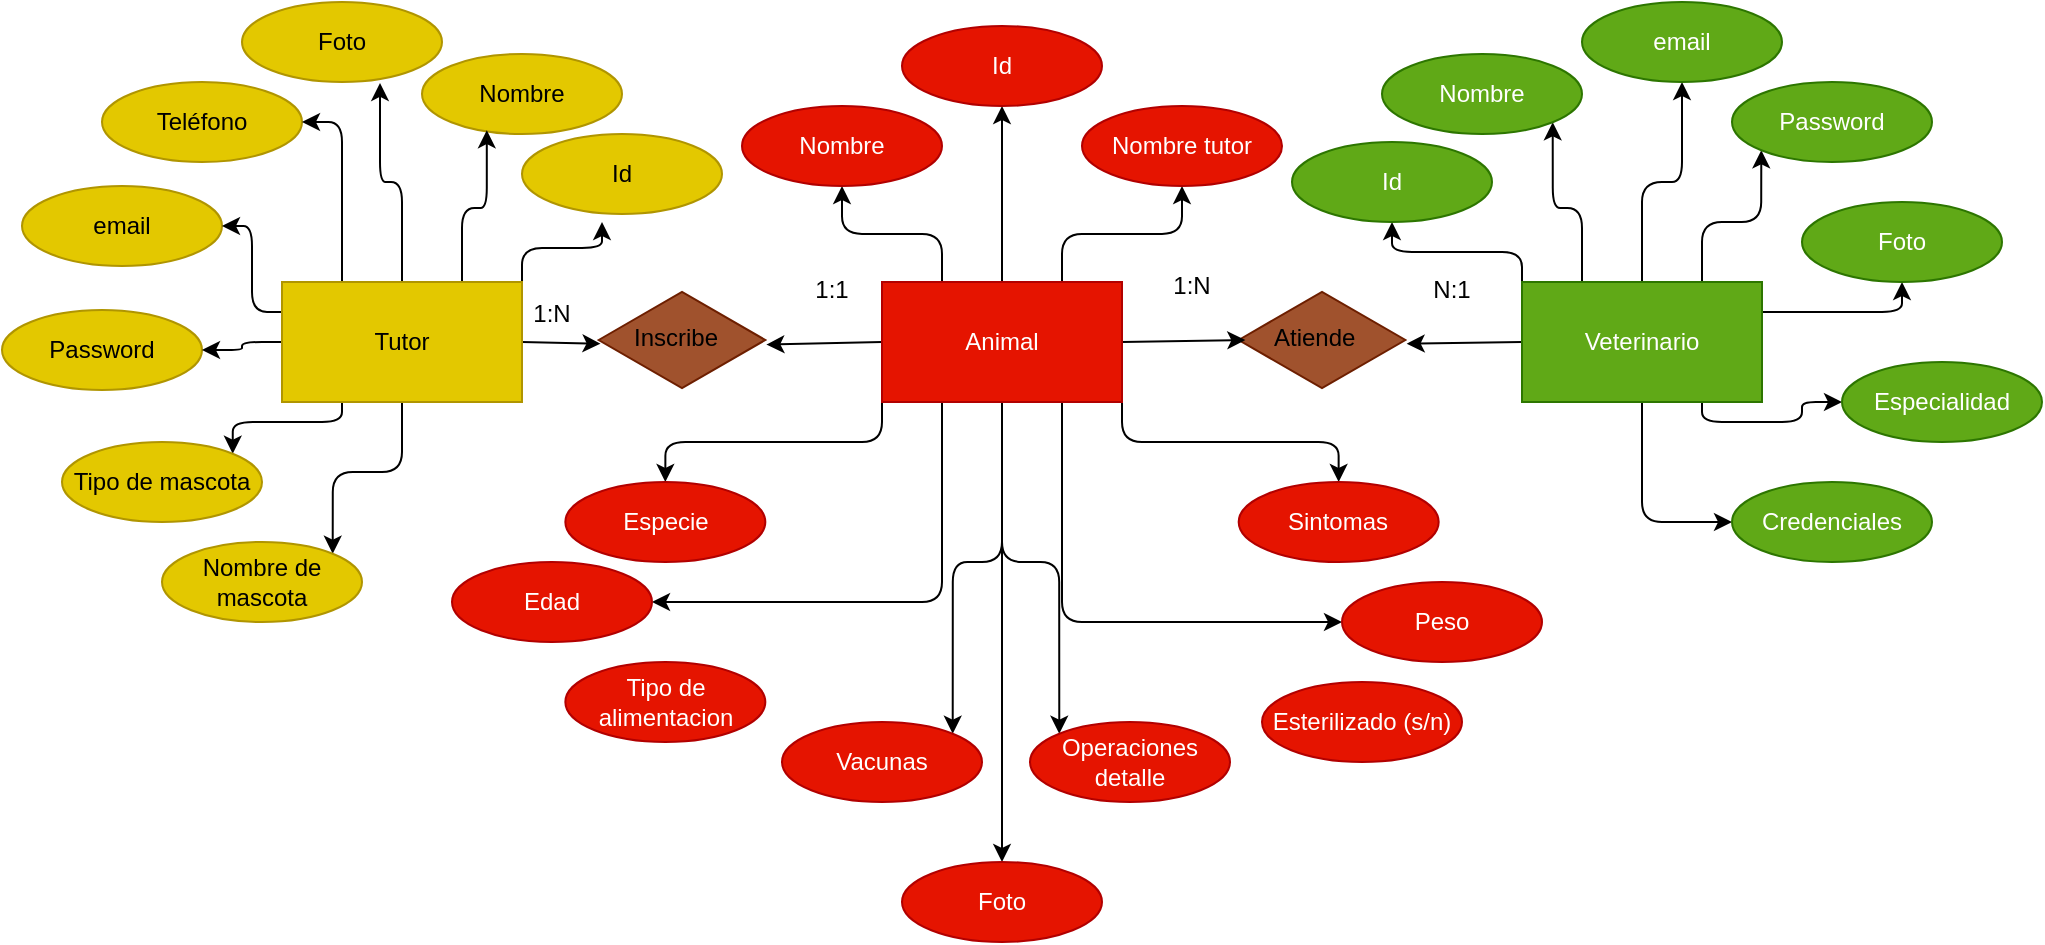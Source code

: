 <mxfile scale="0.5" border="0">
    <diagram id="iE6qEzHiYXfZ3j9LID3-" name="Modelo conceptual">
        <mxGraphModel dx="535" dy="391" grid="1" gridSize="10" guides="1" tooltips="1" connect="1" arrows="1" fold="1" page="1" pageScale="1" pageWidth="1200" pageHeight="1920" math="0" shadow="0">
            <root>
                <mxCell id="0"/>
                <mxCell id="1" parent="0"/>
                <UserObject label="1:N" placeholders="1" name="Variable" id="35">
                    <mxCell style="text;html=1;strokeColor=none;fillColor=none;align=center;verticalAlign=middle;whiteSpace=wrap;overflow=hidden;" parent="1" vertex="1">
                        <mxGeometry x="330" y="186" width="30" height="20" as="geometry"/>
                    </mxCell>
                </UserObject>
                <UserObject label="N:1" placeholders="1" name="Variable" id="36">
                    <mxCell style="text;html=1;strokeColor=none;fillColor=none;align=center;verticalAlign=middle;whiteSpace=wrap;overflow=hidden;" parent="1" vertex="1">
                        <mxGeometry x="780" y="174" width="30" height="20" as="geometry"/>
                    </mxCell>
                </UserObject>
                <mxCell id="40" value="" style="html=1;whiteSpace=wrap;aspect=fixed;shape=isoRectangle;strokeColor=#6D1F00;fillColor=#a0522d;fontColor=#ffffff;" parent="1" vertex="1">
                    <mxGeometry x="368.34" y="184" width="83.33" height="50" as="geometry"/>
                </mxCell>
                <mxCell id="41" value="Inscribe" style="text;strokeColor=none;fillColor=none;align=left;verticalAlign=top;spacingLeft=4;spacingRight=4;overflow=hidden;rotatable=0;points=[[0,0.5],[1,0.5]];portConstraint=eastwest;" parent="1" vertex="1">
                    <mxGeometry x="380" y="194" width="60" height="26" as="geometry"/>
                </mxCell>
                <mxCell id="44" style="edgeStyle=none;html=1;exitX=0;exitY=0.5;exitDx=0;exitDy=0;entryX=1.006;entryY=0.546;entryDx=0;entryDy=0;entryPerimeter=0;" parent="1" source="pCyHIW71zzCSvo0dhxa5-77" target="40" edge="1">
                    <mxGeometry relative="1" as="geometry">
                        <mxPoint x="510" y="197" as="sourcePoint"/>
                    </mxGeometry>
                </mxCell>
                <mxCell id="45" style="edgeStyle=none;html=1;exitX=1;exitY=0.5;exitDx=0;exitDy=0;entryX=0.011;entryY=0.537;entryDx=0;entryDy=0;entryPerimeter=0;" parent="1" source="pCyHIW71zzCSvo0dhxa5-76" target="40" edge="1">
                    <mxGeometry relative="1" as="geometry">
                        <mxPoint x="330" y="197" as="sourcePoint"/>
                        <mxPoint x="360" y="171" as="targetPoint"/>
                    </mxGeometry>
                </mxCell>
                <UserObject label="1:1" placeholders="1" name="Variable" id="46">
                    <mxCell style="text;html=1;strokeColor=none;fillColor=none;align=center;verticalAlign=middle;whiteSpace=wrap;overflow=hidden;" parent="1" vertex="1">
                        <mxGeometry x="470" y="174" width="30" height="20" as="geometry"/>
                    </mxCell>
                </UserObject>
                <mxCell id="47" value="" style="html=1;whiteSpace=wrap;aspect=fixed;shape=isoRectangle;strokeColor=#6D1F00;fillColor=#a0522d;fontColor=#ffffff;" parent="1" vertex="1">
                    <mxGeometry x="688.34" y="184" width="83.33" height="50" as="geometry"/>
                </mxCell>
                <mxCell id="48" value="Atiende" style="text;strokeColor=none;fillColor=none;align=left;verticalAlign=top;spacingLeft=4;spacingRight=4;overflow=hidden;rotatable=0;points=[[0,0.5],[1,0.5]];portConstraint=eastwest;" parent="1" vertex="1">
                    <mxGeometry x="700" y="194" width="60" height="24" as="geometry"/>
                </mxCell>
                <mxCell id="50" style="edgeStyle=none;html=1;exitX=0;exitY=0.5;exitDx=0;exitDy=0;entryX=1.008;entryY=0.537;entryDx=0;entryDy=0;entryPerimeter=0;" parent="1" source="pCyHIW71zzCSvo0dhxa5-83" target="47" edge="1">
                    <mxGeometry relative="1" as="geometry">
                        <mxPoint x="820" y="197" as="sourcePoint"/>
                    </mxGeometry>
                </mxCell>
                <mxCell id="51" style="edgeStyle=none;html=1;entryX=0.04;entryY=0.5;entryDx=0;entryDy=0;entryPerimeter=0;exitX=1;exitY=0.5;exitDx=0;exitDy=0;" parent="1" source="pCyHIW71zzCSvo0dhxa5-77" target="47" edge="1">
                    <mxGeometry relative="1" as="geometry">
                        <mxPoint x="640" y="197" as="sourcePoint"/>
                    </mxGeometry>
                </mxCell>
                <UserObject label="1:N" placeholders="1" name="Variable" id="52">
                    <mxCell style="text;html=1;strokeColor=none;fillColor=none;align=center;verticalAlign=middle;whiteSpace=wrap;overflow=hidden;" parent="1" vertex="1">
                        <mxGeometry x="650" y="172" width="30" height="20" as="geometry"/>
                    </mxCell>
                </UserObject>
                <mxCell id="pCyHIW71zzCSvo0dhxa5-69" value="Id" style="ellipse;whiteSpace=wrap;html=1;align=center;newEdgeStyle={&quot;edgeStyle&quot;:&quot;entityRelationEdgeStyle&quot;,&quot;startArrow&quot;:&quot;none&quot;,&quot;endArrow&quot;:&quot;none&quot;,&quot;segment&quot;:10,&quot;curved&quot;:1};treeFolding=1;treeMoving=1;strokeColor=#B09500;fillColor=#e3c800;fontColor=#000000;" parent="1" vertex="1">
                    <mxGeometry x="330" y="106" width="100" height="40" as="geometry"/>
                </mxCell>
                <mxCell id="pCyHIW71zzCSvo0dhxa5-70" value="Nombre" style="ellipse;whiteSpace=wrap;html=1;align=center;newEdgeStyle={&quot;edgeStyle&quot;:&quot;entityRelationEdgeStyle&quot;,&quot;startArrow&quot;:&quot;none&quot;,&quot;endArrow&quot;:&quot;none&quot;,&quot;segment&quot;:10,&quot;curved&quot;:1};treeFolding=1;treeMoving=1;strokeColor=#B09500;fillColor=#e3c800;fontColor=#000000;" parent="1" vertex="1">
                    <mxGeometry x="280" y="66" width="100" height="40" as="geometry"/>
                </mxCell>
                <mxCell id="pCyHIW71zzCSvo0dhxa5-71" value="Foto" style="ellipse;whiteSpace=wrap;html=1;align=center;newEdgeStyle={&quot;edgeStyle&quot;:&quot;entityRelationEdgeStyle&quot;,&quot;startArrow&quot;:&quot;none&quot;,&quot;endArrow&quot;:&quot;none&quot;,&quot;segment&quot;:10,&quot;curved&quot;:1};treeFolding=1;treeMoving=1;strokeColor=#B09500;fillColor=#e3c800;fontColor=#000000;" parent="1" vertex="1">
                    <mxGeometry x="190" y="40" width="100" height="40" as="geometry"/>
                </mxCell>
                <mxCell id="pCyHIW71zzCSvo0dhxa5-72" value="Teléfono" style="ellipse;whiteSpace=wrap;html=1;align=center;newEdgeStyle={&quot;edgeStyle&quot;:&quot;entityRelationEdgeStyle&quot;,&quot;startArrow&quot;:&quot;none&quot;,&quot;endArrow&quot;:&quot;none&quot;,&quot;segment&quot;:10,&quot;curved&quot;:1};treeFolding=1;treeMoving=1;strokeColor=#B09500;fillColor=#e3c800;fontColor=#000000;" parent="1" vertex="1">
                    <mxGeometry x="120" y="80" width="100" height="40" as="geometry"/>
                </mxCell>
                <mxCell id="pCyHIW71zzCSvo0dhxa5-73" value="email" style="ellipse;whiteSpace=wrap;html=1;align=center;newEdgeStyle={&quot;edgeStyle&quot;:&quot;entityRelationEdgeStyle&quot;,&quot;startArrow&quot;:&quot;none&quot;,&quot;endArrow&quot;:&quot;none&quot;,&quot;segment&quot;:10,&quot;curved&quot;:1};treeFolding=1;treeMoving=1;strokeColor=#B09500;fillColor=#e3c800;fontColor=#000000;" parent="1" vertex="1">
                    <mxGeometry x="80" y="132" width="100" height="40" as="geometry"/>
                </mxCell>
                <mxCell id="pCyHIW71zzCSvo0dhxa5-74" value="Password" style="ellipse;whiteSpace=wrap;html=1;align=center;newEdgeStyle={&quot;edgeStyle&quot;:&quot;entityRelationEdgeStyle&quot;,&quot;startArrow&quot;:&quot;none&quot;,&quot;endArrow&quot;:&quot;none&quot;,&quot;segment&quot;:10,&quot;curved&quot;:1};treeFolding=1;treeMoving=1;strokeColor=#B09500;fillColor=#e3c800;fontColor=#000000;" parent="1" vertex="1">
                    <mxGeometry x="70" y="194" width="100" height="40" as="geometry"/>
                </mxCell>
                <mxCell id="pCyHIW71zzCSvo0dhxa5-98" style="edgeStyle=orthogonalEdgeStyle;html=1;exitX=0;exitY=0.25;exitDx=0;exitDy=0;entryX=1;entryY=0.5;entryDx=0;entryDy=0;" parent="1" source="pCyHIW71zzCSvo0dhxa5-76" target="pCyHIW71zzCSvo0dhxa5-73" edge="1">
                    <mxGeometry relative="1" as="geometry"/>
                </mxCell>
                <mxCell id="pCyHIW71zzCSvo0dhxa5-100" style="edgeStyle=orthogonalEdgeStyle;html=1;exitX=0;exitY=0.5;exitDx=0;exitDy=0;entryX=1;entryY=0.5;entryDx=0;entryDy=0;" parent="1" source="pCyHIW71zzCSvo0dhxa5-76" target="pCyHIW71zzCSvo0dhxa5-74" edge="1">
                    <mxGeometry relative="1" as="geometry"/>
                </mxCell>
                <mxCell id="pCyHIW71zzCSvo0dhxa5-102" style="edgeStyle=orthogonalEdgeStyle;html=1;exitX=0.25;exitY=0;exitDx=0;exitDy=0;entryX=1;entryY=0.5;entryDx=0;entryDy=0;" parent="1" source="pCyHIW71zzCSvo0dhxa5-76" target="pCyHIW71zzCSvo0dhxa5-72" edge="1">
                    <mxGeometry relative="1" as="geometry"/>
                </mxCell>
                <mxCell id="pCyHIW71zzCSvo0dhxa5-103" style="edgeStyle=orthogonalEdgeStyle;html=1;exitX=0.5;exitY=0;exitDx=0;exitDy=0;entryX=0.69;entryY=1.012;entryDx=0;entryDy=0;entryPerimeter=0;" parent="1" source="pCyHIW71zzCSvo0dhxa5-76" target="pCyHIW71zzCSvo0dhxa5-71" edge="1">
                    <mxGeometry relative="1" as="geometry"/>
                </mxCell>
                <mxCell id="pCyHIW71zzCSvo0dhxa5-104" style="edgeStyle=orthogonalEdgeStyle;html=1;exitX=0.75;exitY=0;exitDx=0;exitDy=0;entryX=0.324;entryY=0.952;entryDx=0;entryDy=0;entryPerimeter=0;" parent="1" source="pCyHIW71zzCSvo0dhxa5-76" target="pCyHIW71zzCSvo0dhxa5-70" edge="1">
                    <mxGeometry relative="1" as="geometry"/>
                </mxCell>
                <mxCell id="pCyHIW71zzCSvo0dhxa5-105" style="edgeStyle=orthogonalEdgeStyle;html=1;exitX=1;exitY=0;exitDx=0;exitDy=0;entryX=0.4;entryY=1.1;entryDx=0;entryDy=0;entryPerimeter=0;" parent="1" source="pCyHIW71zzCSvo0dhxa5-76" target="pCyHIW71zzCSvo0dhxa5-69" edge="1">
                    <mxGeometry relative="1" as="geometry"/>
                </mxCell>
                <mxCell id="s_I9p-tnLuLw9TdgT39Z-55" style="edgeStyle=orthogonalEdgeStyle;html=1;exitX=0.25;exitY=1;exitDx=0;exitDy=0;entryX=1;entryY=0;entryDx=0;entryDy=0;" parent="1" source="pCyHIW71zzCSvo0dhxa5-76" target="s_I9p-tnLuLw9TdgT39Z-52" edge="1">
                    <mxGeometry relative="1" as="geometry"/>
                </mxCell>
                <mxCell id="ReUuybEWFd-jLYVmtw9k-57" style="edgeStyle=orthogonalEdgeStyle;html=1;exitX=0.5;exitY=1;exitDx=0;exitDy=0;entryX=1;entryY=0;entryDx=0;entryDy=0;" parent="1" source="pCyHIW71zzCSvo0dhxa5-76" target="ReUuybEWFd-jLYVmtw9k-56" edge="1">
                    <mxGeometry relative="1" as="geometry"/>
                </mxCell>
                <UserObject label="Tutor" treeRoot="1" id="pCyHIW71zzCSvo0dhxa5-76">
                    <mxCell style="whiteSpace=wrap;html=1;align=center;treeFolding=1;treeMoving=1;newEdgeStyle={&quot;edgeStyle&quot;:&quot;elbowEdgeStyle&quot;,&quot;startArrow&quot;:&quot;none&quot;,&quot;endArrow&quot;:&quot;none&quot;};strokeColor=#B09500;fillColor=#e3c800;fontColor=#000000;" parent="1" vertex="1">
                        <mxGeometry x="210" y="180" width="120" height="60" as="geometry"/>
                    </mxCell>
                </UserObject>
                <mxCell id="pCyHIW71zzCSvo0dhxa5-106" style="edgeStyle=orthogonalEdgeStyle;html=1;exitX=0.25;exitY=0;exitDx=0;exitDy=0;entryX=0.5;entryY=1;entryDx=0;entryDy=0;" parent="1" source="pCyHIW71zzCSvo0dhxa5-77" target="pCyHIW71zzCSvo0dhxa5-79" edge="1">
                    <mxGeometry relative="1" as="geometry"/>
                </mxCell>
                <mxCell id="pCyHIW71zzCSvo0dhxa5-107" style="edgeStyle=orthogonalEdgeStyle;html=1;exitX=0.5;exitY=0;exitDx=0;exitDy=0;entryX=0.5;entryY=1;entryDx=0;entryDy=0;" parent="1" source="pCyHIW71zzCSvo0dhxa5-77" target="pCyHIW71zzCSvo0dhxa5-78" edge="1">
                    <mxGeometry relative="1" as="geometry"/>
                </mxCell>
                <mxCell id="pCyHIW71zzCSvo0dhxa5-108" style="edgeStyle=orthogonalEdgeStyle;html=1;exitX=0.75;exitY=0;exitDx=0;exitDy=0;entryX=0.5;entryY=1;entryDx=0;entryDy=0;" parent="1" source="pCyHIW71zzCSvo0dhxa5-77" target="pCyHIW71zzCSvo0dhxa5-81" edge="1">
                    <mxGeometry relative="1" as="geometry"/>
                </mxCell>
                <mxCell id="_eCifLH6FwVJIG36iBmr-53" style="edgeStyle=orthogonalEdgeStyle;html=1;exitX=0;exitY=1;exitDx=0;exitDy=0;entryX=0.5;entryY=0;entryDx=0;entryDy=0;" parent="1" source="pCyHIW71zzCSvo0dhxa5-77" target="pCyHIW71zzCSvo0dhxa5-80" edge="1">
                    <mxGeometry relative="1" as="geometry"/>
                </mxCell>
                <mxCell id="_eCifLH6FwVJIG36iBmr-54" style="edgeStyle=orthogonalEdgeStyle;html=1;exitX=1;exitY=1;exitDx=0;exitDy=0;entryX=0.5;entryY=0;entryDx=0;entryDy=0;" parent="1" source="pCyHIW71zzCSvo0dhxa5-77" target="pCyHIW71zzCSvo0dhxa5-82" edge="1">
                    <mxGeometry relative="1" as="geometry"/>
                </mxCell>
                <mxCell id="_eCifLH6FwVJIG36iBmr-55" style="edgeStyle=orthogonalEdgeStyle;html=1;exitX=0.25;exitY=1;exitDx=0;exitDy=0;entryX=1;entryY=0.5;entryDx=0;entryDy=0;" parent="1" source="pCyHIW71zzCSvo0dhxa5-77" target="pCyHIW71zzCSvo0dhxa5-91" edge="1">
                    <mxGeometry relative="1" as="geometry"/>
                </mxCell>
                <mxCell id="_eCifLH6FwVJIG36iBmr-56" style="edgeStyle=orthogonalEdgeStyle;html=1;exitX=0.75;exitY=1;exitDx=0;exitDy=0;entryX=0;entryY=0.5;entryDx=0;entryDy=0;" parent="1" source="pCyHIW71zzCSvo0dhxa5-77" target="_MLSY-puLyZSZ3616HXX-52" edge="1">
                    <mxGeometry relative="1" as="geometry"/>
                </mxCell>
                <mxCell id="_eCifLH6FwVJIG36iBmr-57" style="edgeStyle=orthogonalEdgeStyle;html=1;exitX=0.5;exitY=1;exitDx=0;exitDy=0;entryX=1;entryY=0;entryDx=0;entryDy=0;" parent="1" source="pCyHIW71zzCSvo0dhxa5-77" target="2p0OTrIg9kiK0SLdsZKZ-52" edge="1">
                    <mxGeometry relative="1" as="geometry"/>
                </mxCell>
                <mxCell id="_eCifLH6FwVJIG36iBmr-58" style="edgeStyle=orthogonalEdgeStyle;html=1;exitX=0.5;exitY=1;exitDx=0;exitDy=0;entryX=0;entryY=0;entryDx=0;entryDy=0;" parent="1" source="pCyHIW71zzCSvo0dhxa5-77" target="2p0OTrIg9kiK0SLdsZKZ-55" edge="1">
                    <mxGeometry relative="1" as="geometry"/>
                </mxCell>
                <mxCell id="ReUuybEWFd-jLYVmtw9k-52" style="edgeStyle=orthogonalEdgeStyle;html=1;exitX=0.5;exitY=1;exitDx=0;exitDy=0;" parent="1" source="pCyHIW71zzCSvo0dhxa5-77" edge="1">
                    <mxGeometry relative="1" as="geometry">
                        <mxPoint x="570" y="470" as="targetPoint"/>
                    </mxGeometry>
                </mxCell>
                <UserObject label="Animal" treeRoot="1" id="pCyHIW71zzCSvo0dhxa5-77">
                    <mxCell style="whiteSpace=wrap;html=1;align=center;treeFolding=1;treeMoving=1;newEdgeStyle={&quot;edgeStyle&quot;:&quot;elbowEdgeStyle&quot;,&quot;startArrow&quot;:&quot;none&quot;,&quot;endArrow&quot;:&quot;none&quot;};strokeColor=#B20000;fillColor=#e51400;fontColor=#ffffff;" parent="1" vertex="1">
                        <mxGeometry x="510" y="180" width="120" height="60" as="geometry"/>
                    </mxCell>
                </UserObject>
                <mxCell id="pCyHIW71zzCSvo0dhxa5-78" value="Id" style="ellipse;whiteSpace=wrap;html=1;align=center;newEdgeStyle={&quot;edgeStyle&quot;:&quot;entityRelationEdgeStyle&quot;,&quot;startArrow&quot;:&quot;none&quot;,&quot;endArrow&quot;:&quot;none&quot;,&quot;segment&quot;:10,&quot;curved&quot;:1};treeFolding=1;treeMoving=1;strokeColor=#B20000;fillColor=#e51400;fontColor=#ffffff;" parent="1" vertex="1">
                    <mxGeometry x="520" y="52" width="100" height="40" as="geometry"/>
                </mxCell>
                <mxCell id="pCyHIW71zzCSvo0dhxa5-79" value="Nombre" style="ellipse;whiteSpace=wrap;html=1;align=center;newEdgeStyle={&quot;edgeStyle&quot;:&quot;entityRelationEdgeStyle&quot;,&quot;startArrow&quot;:&quot;none&quot;,&quot;endArrow&quot;:&quot;none&quot;,&quot;segment&quot;:10,&quot;curved&quot;:1};treeFolding=1;treeMoving=1;strokeColor=#B20000;fillColor=#e51400;fontColor=#ffffff;" parent="1" vertex="1">
                    <mxGeometry x="440" y="92" width="100" height="40" as="geometry"/>
                </mxCell>
                <mxCell id="pCyHIW71zzCSvo0dhxa5-80" value="Especie" style="ellipse;whiteSpace=wrap;html=1;align=center;newEdgeStyle={&quot;edgeStyle&quot;:&quot;entityRelationEdgeStyle&quot;,&quot;startArrow&quot;:&quot;none&quot;,&quot;endArrow&quot;:&quot;none&quot;,&quot;segment&quot;:10,&quot;curved&quot;:1};treeFolding=1;treeMoving=1;strokeColor=#B20000;fillColor=#e51400;fontColor=#ffffff;" parent="1" vertex="1">
                    <mxGeometry x="351.67" y="280" width="100" height="40" as="geometry"/>
                </mxCell>
                <mxCell id="pCyHIW71zzCSvo0dhxa5-81" value="Nombre tutor" style="ellipse;whiteSpace=wrap;html=1;align=center;newEdgeStyle={&quot;edgeStyle&quot;:&quot;entityRelationEdgeStyle&quot;,&quot;startArrow&quot;:&quot;none&quot;,&quot;endArrow&quot;:&quot;none&quot;,&quot;segment&quot;:10,&quot;curved&quot;:1};treeFolding=1;treeMoving=1;strokeColor=#B20000;fillColor=#e51400;fontColor=#ffffff;" parent="1" vertex="1">
                    <mxGeometry x="610" y="92" width="100" height="40" as="geometry"/>
                </mxCell>
                <mxCell id="pCyHIW71zzCSvo0dhxa5-82" value="Sintomas" style="ellipse;whiteSpace=wrap;html=1;align=center;newEdgeStyle={&quot;edgeStyle&quot;:&quot;entityRelationEdgeStyle&quot;,&quot;startArrow&quot;:&quot;none&quot;,&quot;endArrow&quot;:&quot;none&quot;,&quot;segment&quot;:10,&quot;curved&quot;:1};treeFolding=1;treeMoving=1;strokeColor=#B20000;fillColor=#e51400;fontColor=#ffffff;" parent="1" vertex="1">
                    <mxGeometry x="688.34" y="280" width="100" height="40" as="geometry"/>
                </mxCell>
                <mxCell id="_eCifLH6FwVJIG36iBmr-59" style="edgeStyle=orthogonalEdgeStyle;html=1;exitX=0;exitY=0;exitDx=0;exitDy=0;entryX=0.5;entryY=1;entryDx=0;entryDy=0;" parent="1" source="pCyHIW71zzCSvo0dhxa5-83" target="pCyHIW71zzCSvo0dhxa5-84" edge="1">
                    <mxGeometry relative="1" as="geometry"/>
                </mxCell>
                <mxCell id="_eCifLH6FwVJIG36iBmr-60" style="edgeStyle=orthogonalEdgeStyle;html=1;exitX=0.25;exitY=0;exitDx=0;exitDy=0;entryX=1;entryY=1;entryDx=0;entryDy=0;" parent="1" source="pCyHIW71zzCSvo0dhxa5-83" target="pCyHIW71zzCSvo0dhxa5-85" edge="1">
                    <mxGeometry relative="1" as="geometry"/>
                </mxCell>
                <mxCell id="_eCifLH6FwVJIG36iBmr-61" style="edgeStyle=orthogonalEdgeStyle;html=1;exitX=0.5;exitY=0;exitDx=0;exitDy=0;entryX=0.5;entryY=1;entryDx=0;entryDy=0;" parent="1" source="pCyHIW71zzCSvo0dhxa5-83" target="pCyHIW71zzCSvo0dhxa5-86" edge="1">
                    <mxGeometry relative="1" as="geometry"/>
                </mxCell>
                <mxCell id="_eCifLH6FwVJIG36iBmr-62" style="edgeStyle=orthogonalEdgeStyle;html=1;exitX=0.75;exitY=0;exitDx=0;exitDy=0;entryX=0;entryY=1;entryDx=0;entryDy=0;" parent="1" source="pCyHIW71zzCSvo0dhxa5-83" target="pCyHIW71zzCSvo0dhxa5-87" edge="1">
                    <mxGeometry relative="1" as="geometry"/>
                </mxCell>
                <mxCell id="_eCifLH6FwVJIG36iBmr-64" style="edgeStyle=orthogonalEdgeStyle;html=1;exitX=1;exitY=0.25;exitDx=0;exitDy=0;entryX=0.5;entryY=1;entryDx=0;entryDy=0;" parent="1" source="pCyHIW71zzCSvo0dhxa5-83" target="pCyHIW71zzCSvo0dhxa5-89" edge="1">
                    <mxGeometry relative="1" as="geometry"/>
                </mxCell>
                <mxCell id="s_I9p-tnLuLw9TdgT39Z-54" style="edgeStyle=orthogonalEdgeStyle;html=1;exitX=0.75;exitY=1;exitDx=0;exitDy=0;" parent="1" source="pCyHIW71zzCSvo0dhxa5-83" target="s_I9p-tnLuLw9TdgT39Z-53" edge="1">
                    <mxGeometry relative="1" as="geometry"/>
                </mxCell>
                <mxCell id="ReUuybEWFd-jLYVmtw9k-55" style="edgeStyle=orthogonalEdgeStyle;html=1;exitX=0.5;exitY=1;exitDx=0;exitDy=0;entryX=0;entryY=0.5;entryDx=0;entryDy=0;" parent="1" source="pCyHIW71zzCSvo0dhxa5-83" target="ReUuybEWFd-jLYVmtw9k-54" edge="1">
                    <mxGeometry relative="1" as="geometry"/>
                </mxCell>
                <UserObject label="Veterinario" treeRoot="1" id="pCyHIW71zzCSvo0dhxa5-83">
                    <mxCell style="whiteSpace=wrap;html=1;align=center;treeFolding=1;treeMoving=1;newEdgeStyle={&quot;edgeStyle&quot;:&quot;elbowEdgeStyle&quot;,&quot;startArrow&quot;:&quot;none&quot;,&quot;endArrow&quot;:&quot;none&quot;};strokeColor=#2D7600;fillColor=#60a917;fontColor=#ffffff;" parent="1" vertex="1">
                        <mxGeometry x="830" y="180" width="120" height="60" as="geometry"/>
                    </mxCell>
                </UserObject>
                <mxCell id="pCyHIW71zzCSvo0dhxa5-84" value="Id" style="ellipse;whiteSpace=wrap;html=1;align=center;newEdgeStyle={&quot;edgeStyle&quot;:&quot;entityRelationEdgeStyle&quot;,&quot;startArrow&quot;:&quot;none&quot;,&quot;endArrow&quot;:&quot;none&quot;,&quot;segment&quot;:10,&quot;curved&quot;:1};treeFolding=1;treeMoving=1;strokeColor=#2D7600;fillColor=#60a917;fontColor=#ffffff;" parent="1" vertex="1">
                    <mxGeometry x="715" y="110" width="100" height="40" as="geometry"/>
                </mxCell>
                <mxCell id="pCyHIW71zzCSvo0dhxa5-85" value="Nombre" style="ellipse;whiteSpace=wrap;html=1;align=center;newEdgeStyle={&quot;edgeStyle&quot;:&quot;entityRelationEdgeStyle&quot;,&quot;startArrow&quot;:&quot;none&quot;,&quot;endArrow&quot;:&quot;none&quot;,&quot;segment&quot;:10,&quot;curved&quot;:1};treeFolding=1;treeMoving=1;strokeColor=#2D7600;fillColor=#60a917;fontColor=#ffffff;" parent="1" vertex="1">
                    <mxGeometry x="760" y="66" width="100" height="40" as="geometry"/>
                </mxCell>
                <mxCell id="pCyHIW71zzCSvo0dhxa5-86" value="email" style="ellipse;whiteSpace=wrap;html=1;align=center;newEdgeStyle={&quot;edgeStyle&quot;:&quot;entityRelationEdgeStyle&quot;,&quot;startArrow&quot;:&quot;none&quot;,&quot;endArrow&quot;:&quot;none&quot;,&quot;segment&quot;:10,&quot;curved&quot;:1};treeFolding=1;treeMoving=1;strokeColor=#2D7600;fillColor=#60a917;fontColor=#ffffff;" parent="1" vertex="1">
                    <mxGeometry x="860" y="40" width="100" height="40" as="geometry"/>
                </mxCell>
                <mxCell id="pCyHIW71zzCSvo0dhxa5-87" value="Password" style="ellipse;whiteSpace=wrap;html=1;align=center;newEdgeStyle={&quot;edgeStyle&quot;:&quot;entityRelationEdgeStyle&quot;,&quot;startArrow&quot;:&quot;none&quot;,&quot;endArrow&quot;:&quot;none&quot;,&quot;segment&quot;:10,&quot;curved&quot;:1};treeFolding=1;treeMoving=1;strokeColor=#2D7600;fillColor=#60a917;fontColor=#ffffff;" parent="1" vertex="1">
                    <mxGeometry x="935" y="80" width="100" height="40" as="geometry"/>
                </mxCell>
                <mxCell id="pCyHIW71zzCSvo0dhxa5-89" value="Foto" style="ellipse;whiteSpace=wrap;html=1;align=center;newEdgeStyle={&quot;edgeStyle&quot;:&quot;entityRelationEdgeStyle&quot;,&quot;startArrow&quot;:&quot;none&quot;,&quot;endArrow&quot;:&quot;none&quot;,&quot;segment&quot;:10,&quot;curved&quot;:1};treeFolding=1;treeMoving=1;strokeColor=#2D7600;fillColor=#60a917;fontColor=#ffffff;" parent="1" vertex="1">
                    <mxGeometry x="970" y="140" width="100" height="40" as="geometry"/>
                </mxCell>
                <mxCell id="pCyHIW71zzCSvo0dhxa5-91" value="Edad" style="ellipse;whiteSpace=wrap;html=1;align=center;newEdgeStyle={&quot;edgeStyle&quot;:&quot;entityRelationEdgeStyle&quot;,&quot;startArrow&quot;:&quot;none&quot;,&quot;endArrow&quot;:&quot;none&quot;,&quot;segment&quot;:10,&quot;curved&quot;:1};treeFolding=1;treeMoving=1;strokeColor=#B20000;fillColor=#e51400;fontColor=#ffffff;" parent="1" vertex="1">
                    <mxGeometry x="295" y="320" width="100" height="40" as="geometry"/>
                </mxCell>
                <mxCell id="2p0OTrIg9kiK0SLdsZKZ-52" value="Vacunas" style="ellipse;whiteSpace=wrap;html=1;align=center;newEdgeStyle={&quot;edgeStyle&quot;:&quot;entityRelationEdgeStyle&quot;,&quot;startArrow&quot;:&quot;none&quot;,&quot;endArrow&quot;:&quot;none&quot;,&quot;segment&quot;:10,&quot;curved&quot;:1};treeFolding=1;treeMoving=1;strokeColor=#B20000;fillColor=#e51400;fontColor=#ffffff;" parent="1" vertex="1">
                    <mxGeometry x="460" y="400" width="100" height="40" as="geometry"/>
                </mxCell>
                <mxCell id="2p0OTrIg9kiK0SLdsZKZ-53" value="Tipo de alimentacion" style="ellipse;whiteSpace=wrap;html=1;align=center;newEdgeStyle={&quot;edgeStyle&quot;:&quot;entityRelationEdgeStyle&quot;,&quot;startArrow&quot;:&quot;none&quot;,&quot;endArrow&quot;:&quot;none&quot;,&quot;segment&quot;:10,&quot;curved&quot;:1};treeFolding=1;treeMoving=1;strokeColor=#B20000;fillColor=#e51400;fontColor=#ffffff;" parent="1" vertex="1">
                    <mxGeometry x="351.67" y="370" width="100" height="40" as="geometry"/>
                </mxCell>
                <mxCell id="2p0OTrIg9kiK0SLdsZKZ-54" value="Esterilizado (s/n)" style="ellipse;whiteSpace=wrap;html=1;align=center;newEdgeStyle={&quot;edgeStyle&quot;:&quot;entityRelationEdgeStyle&quot;,&quot;startArrow&quot;:&quot;none&quot;,&quot;endArrow&quot;:&quot;none&quot;,&quot;segment&quot;:10,&quot;curved&quot;:1};treeFolding=1;treeMoving=1;strokeColor=#B20000;fillColor=#e51400;fontColor=#ffffff;" parent="1" vertex="1">
                    <mxGeometry x="700" y="380" width="100" height="40" as="geometry"/>
                </mxCell>
                <mxCell id="2p0OTrIg9kiK0SLdsZKZ-55" value="Operaciones detalle" style="ellipse;whiteSpace=wrap;html=1;align=center;newEdgeStyle={&quot;edgeStyle&quot;:&quot;entityRelationEdgeStyle&quot;,&quot;startArrow&quot;:&quot;none&quot;,&quot;endArrow&quot;:&quot;none&quot;,&quot;segment&quot;:10,&quot;curved&quot;:1};treeFolding=1;treeMoving=1;strokeColor=#B20000;fillColor=#e51400;fontColor=#ffffff;" parent="1" vertex="1">
                    <mxGeometry x="584" y="400" width="100" height="40" as="geometry"/>
                </mxCell>
                <mxCell id="_MLSY-puLyZSZ3616HXX-52" value="Peso" style="ellipse;whiteSpace=wrap;html=1;align=center;newEdgeStyle={&quot;edgeStyle&quot;:&quot;entityRelationEdgeStyle&quot;,&quot;startArrow&quot;:&quot;none&quot;,&quot;endArrow&quot;:&quot;none&quot;,&quot;segment&quot;:10,&quot;curved&quot;:1};treeFolding=1;treeMoving=1;strokeColor=#B20000;fillColor=#e51400;fontColor=#ffffff;" parent="1" vertex="1">
                    <mxGeometry x="740" y="330" width="100" height="40" as="geometry"/>
                </mxCell>
                <mxCell id="s_I9p-tnLuLw9TdgT39Z-52" value="Tipo de mascota" style="ellipse;whiteSpace=wrap;html=1;align=center;newEdgeStyle={&quot;edgeStyle&quot;:&quot;entityRelationEdgeStyle&quot;,&quot;startArrow&quot;:&quot;none&quot;,&quot;endArrow&quot;:&quot;none&quot;,&quot;segment&quot;:10,&quot;curved&quot;:1};treeFolding=1;treeMoving=1;strokeColor=#B09500;fillColor=#e3c800;fontColor=#000000;" parent="1" vertex="1">
                    <mxGeometry x="100" y="260" width="100" height="40" as="geometry"/>
                </mxCell>
                <mxCell id="s_I9p-tnLuLw9TdgT39Z-53" value="Especialidad" style="ellipse;whiteSpace=wrap;html=1;align=center;newEdgeStyle={&quot;edgeStyle&quot;:&quot;entityRelationEdgeStyle&quot;,&quot;startArrow&quot;:&quot;none&quot;,&quot;endArrow&quot;:&quot;none&quot;,&quot;segment&quot;:10,&quot;curved&quot;:1};treeFolding=1;treeMoving=1;strokeColor=#2D7600;fillColor=#60a917;fontColor=#ffffff;" parent="1" vertex="1">
                    <mxGeometry x="990" y="220" width="100" height="40" as="geometry"/>
                </mxCell>
                <mxCell id="ReUuybEWFd-jLYVmtw9k-53" value="Foto" style="ellipse;whiteSpace=wrap;html=1;align=center;newEdgeStyle={&quot;edgeStyle&quot;:&quot;entityRelationEdgeStyle&quot;,&quot;startArrow&quot;:&quot;none&quot;,&quot;endArrow&quot;:&quot;none&quot;,&quot;segment&quot;:10,&quot;curved&quot;:1};treeFolding=1;treeMoving=1;strokeColor=#B20000;fillColor=#e51400;fontColor=#ffffff;" parent="1" vertex="1">
                    <mxGeometry x="520" y="470" width="100" height="40" as="geometry"/>
                </mxCell>
                <mxCell id="ReUuybEWFd-jLYVmtw9k-54" value="Credenciales" style="ellipse;whiteSpace=wrap;html=1;align=center;newEdgeStyle={&quot;edgeStyle&quot;:&quot;entityRelationEdgeStyle&quot;,&quot;startArrow&quot;:&quot;none&quot;,&quot;endArrow&quot;:&quot;none&quot;,&quot;segment&quot;:10,&quot;curved&quot;:1};treeFolding=1;treeMoving=1;strokeColor=#2D7600;fillColor=#60a917;fontColor=#ffffff;" parent="1" vertex="1">
                    <mxGeometry x="935" y="280" width="100" height="40" as="geometry"/>
                </mxCell>
                <mxCell id="ReUuybEWFd-jLYVmtw9k-56" value="Nombre de mascota" style="ellipse;whiteSpace=wrap;html=1;align=center;newEdgeStyle={&quot;edgeStyle&quot;:&quot;entityRelationEdgeStyle&quot;,&quot;startArrow&quot;:&quot;none&quot;,&quot;endArrow&quot;:&quot;none&quot;,&quot;segment&quot;:10,&quot;curved&quot;:1};treeFolding=1;treeMoving=1;strokeColor=#B09500;fillColor=#e3c800;fontColor=#000000;" parent="1" vertex="1">
                    <mxGeometry x="150" y="310" width="100" height="40" as="geometry"/>
                </mxCell>
            </root>
        </mxGraphModel>
    </diagram>
    <diagram name="Inicio modelo lógico" id="D69tmYM4fXNlvvnJkglO">
        <mxGraphModel dx="535" dy="391" grid="1" gridSize="10" guides="1" tooltips="1" connect="1" arrows="1" fold="1" page="1" pageScale="1" pageWidth="980" pageHeight="1390" math="0" shadow="0">
            <root>
                <mxCell id="hHqZHQeaDjUlf17yymRI-0"/>
                <mxCell id="hHqZHQeaDjUlf17yymRI-1" parent="hHqZHQeaDjUlf17yymRI-0"/>
                <mxCell id="hHqZHQeaDjUlf17yymRI-2" value="Veterinario" style="swimlane;fontStyle=0;childLayout=stackLayout;horizontal=1;startSize=26;fillColor=#60a917;horizontalStack=0;resizeParent=1;resizeParentMax=0;resizeLast=0;collapsible=1;marginBottom=0;fontColor=#ffffff;strokeColor=#2D7600;" parent="hHqZHQeaDjUlf17yymRI-1" vertex="1">
                    <mxGeometry x="720" y="40" width="140" height="208" as="geometry"/>
                </mxCell>
                <mxCell id="hHqZHQeaDjUlf17yymRI-3" value="Id [PK]" style="text;strokeColor=none;fillColor=none;align=left;verticalAlign=top;spacingLeft=4;spacingRight=4;overflow=hidden;rotatable=0;points=[[0,0.5],[1,0.5]];portConstraint=eastwest;" parent="hHqZHQeaDjUlf17yymRI-2" vertex="1">
                    <mxGeometry y="26" width="140" height="26" as="geometry"/>
                </mxCell>
                <mxCell id="hHqZHQeaDjUlf17yymRI-4" value="Nombre" style="text;strokeColor=none;fillColor=none;align=left;verticalAlign=top;spacingLeft=4;spacingRight=4;overflow=hidden;rotatable=0;points=[[0,0.5],[1,0.5]];portConstraint=eastwest;" parent="hHqZHQeaDjUlf17yymRI-2" vertex="1">
                    <mxGeometry y="52" width="140" height="26" as="geometry"/>
                </mxCell>
                <mxCell id="hHqZHQeaDjUlf17yymRI-8" value="email" style="text;strokeColor=none;fillColor=none;align=left;verticalAlign=top;spacingLeft=4;spacingRight=4;overflow=hidden;rotatable=0;points=[[0,0.5],[1,0.5]];portConstraint=eastwest;" parent="hHqZHQeaDjUlf17yymRI-2" vertex="1">
                    <mxGeometry y="78" width="140" height="26" as="geometry"/>
                </mxCell>
                <mxCell id="sWroOtHjZFTIptuPELxP-1" value="Password" style="text;strokeColor=none;fillColor=none;align=left;verticalAlign=top;spacingLeft=4;spacingRight=4;overflow=hidden;rotatable=0;points=[[0,0.5],[1,0.5]];portConstraint=eastwest;" parent="hHqZHQeaDjUlf17yymRI-2" vertex="1">
                    <mxGeometry y="104" width="140" height="26" as="geometry"/>
                </mxCell>
                <mxCell id="sWroOtHjZFTIptuPELxP-2" value="Foto" style="text;strokeColor=none;fillColor=none;align=left;verticalAlign=top;spacingLeft=4;spacingRight=4;overflow=hidden;rotatable=0;points=[[0,0.5],[1,0.5]];portConstraint=eastwest;" parent="hHqZHQeaDjUlf17yymRI-2" vertex="1">
                    <mxGeometry y="130" width="140" height="26" as="geometry"/>
                </mxCell>
                <mxCell id="hHqZHQeaDjUlf17yymRI-6" value="Especialidad" style="text;strokeColor=none;fillColor=none;align=left;verticalAlign=top;spacingLeft=4;spacingRight=4;overflow=hidden;rotatable=0;points=[[0,0.5],[1,0.5]];portConstraint=eastwest;" parent="hHqZHQeaDjUlf17yymRI-2" vertex="1">
                    <mxGeometry y="156" width="140" height="26" as="geometry"/>
                </mxCell>
                <mxCell id="hHqZHQeaDjUlf17yymRI-7" value="Credenciales" style="text;strokeColor=none;fillColor=none;align=left;verticalAlign=top;spacingLeft=4;spacingRight=4;overflow=hidden;rotatable=0;points=[[0,0.5],[1,0.5]];portConstraint=eastwest;" parent="hHqZHQeaDjUlf17yymRI-2" vertex="1">
                    <mxGeometry y="182" width="140" height="26" as="geometry"/>
                </mxCell>
                <mxCell id="hHqZHQeaDjUlf17yymRI-10" value="Tutor" style="swimlane;fontStyle=0;childLayout=stackLayout;horizontal=1;startSize=26;fillColor=#e3c800;horizontalStack=0;resizeParent=1;resizeParentMax=0;resizeLast=0;collapsible=1;marginBottom=0;fontColor=#000000;strokeColor=#B09500;" parent="hHqZHQeaDjUlf17yymRI-1" vertex="1">
                    <mxGeometry x="90" y="40" width="140" height="234" as="geometry"/>
                </mxCell>
                <mxCell id="hHqZHQeaDjUlf17yymRI-11" value="Id [PK]" style="text;strokeColor=none;fillColor=none;align=left;verticalAlign=top;spacingLeft=4;spacingRight=4;overflow=hidden;rotatable=0;points=[[0,0.5],[1,0.5]];portConstraint=eastwest;" parent="hHqZHQeaDjUlf17yymRI-10" vertex="1">
                    <mxGeometry y="26" width="140" height="26" as="geometry"/>
                </mxCell>
                <mxCell id="hHqZHQeaDjUlf17yymRI-12" value="Nombre" style="text;strokeColor=none;fillColor=none;align=left;verticalAlign=top;spacingLeft=4;spacingRight=4;overflow=hidden;rotatable=0;points=[[0,0.5],[1,0.5]];portConstraint=eastwest;" parent="hHqZHQeaDjUlf17yymRI-10" vertex="1">
                    <mxGeometry y="52" width="140" height="26" as="geometry"/>
                </mxCell>
                <mxCell id="YVK6UqGNmw5OA04rjKyP-0" value="Foto" style="text;strokeColor=none;fillColor=none;align=left;verticalAlign=top;spacingLeft=4;spacingRight=4;overflow=hidden;rotatable=0;points=[[0,0.5],[1,0.5]];portConstraint=eastwest;" parent="hHqZHQeaDjUlf17yymRI-10" vertex="1">
                    <mxGeometry y="78" width="140" height="26" as="geometry"/>
                </mxCell>
                <mxCell id="hHqZHQeaDjUlf17yymRI-14" value="Telefono" style="text;strokeColor=none;fillColor=none;align=left;verticalAlign=top;spacingLeft=4;spacingRight=4;overflow=hidden;rotatable=0;points=[[0,0.5],[1,0.5]];portConstraint=eastwest;" parent="hHqZHQeaDjUlf17yymRI-10" vertex="1">
                    <mxGeometry y="104" width="140" height="26" as="geometry"/>
                </mxCell>
                <mxCell id="hHqZHQeaDjUlf17yymRI-15" value="email" style="text;strokeColor=none;fillColor=none;align=left;verticalAlign=top;spacingLeft=4;spacingRight=4;overflow=hidden;rotatable=0;points=[[0,0.5],[1,0.5]];portConstraint=eastwest;" parent="hHqZHQeaDjUlf17yymRI-10" vertex="1">
                    <mxGeometry y="130" width="140" height="26" as="geometry"/>
                </mxCell>
                <mxCell id="sWroOtHjZFTIptuPELxP-0" value="Password" style="text;strokeColor=none;fillColor=none;align=left;verticalAlign=top;spacingLeft=4;spacingRight=4;overflow=hidden;rotatable=0;points=[[0,0.5],[1,0.5]];portConstraint=eastwest;" parent="hHqZHQeaDjUlf17yymRI-10" vertex="1">
                    <mxGeometry y="156" width="140" height="26" as="geometry"/>
                </mxCell>
                <mxCell id="hHqZHQeaDjUlf17yymRI-17" value="Tipo de mascota" style="text;strokeColor=none;fillColor=none;align=left;verticalAlign=top;spacingLeft=4;spacingRight=4;overflow=hidden;rotatable=0;points=[[0,0.5],[1,0.5]];portConstraint=eastwest;" parent="hHqZHQeaDjUlf17yymRI-10" vertex="1">
                    <mxGeometry y="182" width="140" height="26" as="geometry"/>
                </mxCell>
                <mxCell id="hHqZHQeaDjUlf17yymRI-13" value="Nombre mascota" style="text;strokeColor=none;fillColor=none;align=left;verticalAlign=top;spacingLeft=4;spacingRight=4;overflow=hidden;rotatable=0;points=[[0,0.5],[1,0.5]];portConstraint=eastwest;" parent="hHqZHQeaDjUlf17yymRI-10" vertex="1">
                    <mxGeometry y="208" width="140" height="26" as="geometry"/>
                </mxCell>
                <mxCell id="hHqZHQeaDjUlf17yymRI-18" value="Animal" style="swimlane;fontStyle=0;childLayout=stackLayout;horizontal=1;startSize=26;fillColor=#e51400;horizontalStack=0;resizeParent=1;resizeParentMax=0;resizeLast=0;collapsible=1;marginBottom=0;fontColor=#ffffff;strokeColor=#B20000;" parent="hHqZHQeaDjUlf17yymRI-1" vertex="1">
                    <mxGeometry x="414" y="40" width="140" height="338" as="geometry"/>
                </mxCell>
                <mxCell id="hHqZHQeaDjUlf17yymRI-19" value="Id [PK]" style="text;strokeColor=none;fillColor=none;align=left;verticalAlign=top;spacingLeft=4;spacingRight=4;overflow=hidden;rotatable=0;points=[[0,0.5],[1,0.5]];portConstraint=eastwest;" parent="hHqZHQeaDjUlf17yymRI-18" vertex="1">
                    <mxGeometry y="26" width="140" height="26" as="geometry"/>
                </mxCell>
                <mxCell id="hHqZHQeaDjUlf17yymRI-20" value="Nombre " style="text;strokeColor=none;fillColor=none;align=left;verticalAlign=top;spacingLeft=4;spacingRight=4;overflow=hidden;rotatable=0;points=[[0,0.5],[1,0.5]];portConstraint=eastwest;" parent="hHqZHQeaDjUlf17yymRI-18" vertex="1">
                    <mxGeometry y="52" width="140" height="26" as="geometry"/>
                </mxCell>
                <mxCell id="00NBz5Od6YkofCq2-Dhd-0" value="Foto" style="text;strokeColor=none;fillColor=none;align=left;verticalAlign=top;spacingLeft=4;spacingRight=4;overflow=hidden;rotatable=0;points=[[0,0.5],[1,0.5]];portConstraint=eastwest;" parent="hHqZHQeaDjUlf17yymRI-18" vertex="1">
                    <mxGeometry y="78" width="140" height="26" as="geometry"/>
                </mxCell>
                <mxCell id="hHqZHQeaDjUlf17yymRI-21" value="Especie" style="text;strokeColor=none;fillColor=none;align=left;verticalAlign=top;spacingLeft=4;spacingRight=4;overflow=hidden;rotatable=0;points=[[0,0.5],[1,0.5]];portConstraint=eastwest;" parent="hHqZHQeaDjUlf17yymRI-18" vertex="1">
                    <mxGeometry y="104" width="140" height="26" as="geometry"/>
                </mxCell>
                <mxCell id="hHqZHQeaDjUlf17yymRI-24" value="Sintomas" style="text;strokeColor=none;fillColor=none;align=left;verticalAlign=top;spacingLeft=4;spacingRight=4;overflow=hidden;rotatable=0;points=[[0,0.5],[1,0.5]];portConstraint=eastwest;" parent="hHqZHQeaDjUlf17yymRI-18" vertex="1">
                    <mxGeometry y="130" width="140" height="26" as="geometry"/>
                </mxCell>
                <mxCell id="hHqZHQeaDjUlf17yymRI-5" value="Edad" style="text;strokeColor=none;fillColor=none;align=left;verticalAlign=top;spacingLeft=4;spacingRight=4;overflow=hidden;rotatable=0;points=[[0,0.5],[1,0.5]];portConstraint=eastwest;" parent="hHqZHQeaDjUlf17yymRI-18" vertex="1">
                    <mxGeometry y="156" width="140" height="26" as="geometry"/>
                </mxCell>
                <mxCell id="hHqZHQeaDjUlf17yymRI-22" value="Peso" style="text;strokeColor=none;fillColor=none;align=left;verticalAlign=top;spacingLeft=4;spacingRight=4;overflow=hidden;rotatable=0;points=[[0,0.5],[1,0.5]];portConstraint=eastwest;" parent="hHqZHQeaDjUlf17yymRI-18" vertex="1">
                    <mxGeometry y="182" width="140" height="26" as="geometry"/>
                </mxCell>
                <mxCell id="hHqZHQeaDjUlf17yymRI-23" value="Nombre Tutor" style="text;strokeColor=none;fillColor=none;align=left;verticalAlign=top;spacingLeft=4;spacingRight=4;overflow=hidden;rotatable=0;points=[[0,0.5],[1,0.5]];portConstraint=eastwest;" parent="hHqZHQeaDjUlf17yymRI-18" vertex="1">
                    <mxGeometry y="208" width="140" height="26" as="geometry"/>
                </mxCell>
                <mxCell id="y2ktcUNbVZQA5j2DsT8Q-2" value="Tipo de alimentacion" style="text;strokeColor=none;fillColor=none;align=left;verticalAlign=top;spacingLeft=4;spacingRight=4;overflow=hidden;rotatable=0;points=[[0,0.5],[1,0.5]];portConstraint=eastwest;" parent="hHqZHQeaDjUlf17yymRI-18" vertex="1">
                    <mxGeometry y="234" width="140" height="26" as="geometry"/>
                </mxCell>
                <mxCell id="y2ktcUNbVZQA5j2DsT8Q-0" value="Vacunas" style="text;strokeColor=none;fillColor=none;align=left;verticalAlign=top;spacingLeft=4;spacingRight=4;overflow=hidden;rotatable=0;points=[[0,0.5],[1,0.5]];portConstraint=eastwest;" parent="hHqZHQeaDjUlf17yymRI-18" vertex="1">
                    <mxGeometry y="260" width="140" height="26" as="geometry"/>
                </mxCell>
                <mxCell id="z_stqIYT-14F4d7nUxZ8-1" value="Esterilizado (s/n)" style="text;strokeColor=none;fillColor=none;align=left;verticalAlign=top;spacingLeft=4;spacingRight=4;overflow=hidden;rotatable=0;points=[[0,0.5],[1,0.5]];portConstraint=eastwest;" parent="hHqZHQeaDjUlf17yymRI-18" vertex="1">
                    <mxGeometry y="286" width="140" height="26" as="geometry"/>
                </mxCell>
                <mxCell id="z_stqIYT-14F4d7nUxZ8-0" value="Operaciones (detalle)" style="text;strokeColor=none;fillColor=none;align=left;verticalAlign=top;spacingLeft=4;spacingRight=4;overflow=hidden;rotatable=0;points=[[0,0.5],[1,0.5]];portConstraint=eastwest;" parent="hHqZHQeaDjUlf17yymRI-18" vertex="1">
                    <mxGeometry y="312" width="140" height="26" as="geometry"/>
                </mxCell>
                <UserObject label="1:N" placeholders="1" name="Variable" id="hHqZHQeaDjUlf17yymRI-30">
                    <mxCell style="text;html=1;strokeColor=none;fillColor=none;align=center;verticalAlign=middle;whiteSpace=wrap;overflow=hidden;" parent="hHqZHQeaDjUlf17yymRI-1" vertex="1">
                        <mxGeometry x="230" y="134" width="30" height="20" as="geometry"/>
                    </mxCell>
                </UserObject>
                <UserObject label="N:1" placeholders="1" name="Variable" id="hHqZHQeaDjUlf17yymRI-31">
                    <mxCell style="text;html=1;strokeColor=none;fillColor=none;align=center;verticalAlign=middle;whiteSpace=wrap;overflow=hidden;" parent="hHqZHQeaDjUlf17yymRI-1" vertex="1">
                        <mxGeometry x="680" y="134" width="30" height="20" as="geometry"/>
                    </mxCell>
                </UserObject>
                <mxCell id="hHqZHQeaDjUlf17yymRI-33" value="" style="html=1;whiteSpace=wrap;aspect=fixed;shape=isoRectangle;strokeColor=#6D1F00;fillColor=#a0522d;fontColor=#ffffff;" parent="hHqZHQeaDjUlf17yymRI-1" vertex="1">
                    <mxGeometry x="268.34" y="132" width="83.33" height="50" as="geometry"/>
                </mxCell>
                <mxCell id="hHqZHQeaDjUlf17yymRI-34" value="Inscribe" style="text;strokeColor=none;fillColor=none;align=left;verticalAlign=top;spacingLeft=4;spacingRight=4;overflow=hidden;rotatable=0;points=[[0,0.5],[1,0.5]];portConstraint=eastwest;" parent="hHqZHQeaDjUlf17yymRI-1" vertex="1">
                    <mxGeometry x="280" y="140" width="60" height="26" as="geometry"/>
                </mxCell>
                <mxCell id="hHqZHQeaDjUlf17yymRI-35" style="edgeStyle=none;html=1;exitX=0;exitY=0.5;exitDx=0;exitDy=0;entryX=1.006;entryY=0.546;entryDx=0;entryDy=0;entryPerimeter=0;" parent="hHqZHQeaDjUlf17yymRI-1" source="hHqZHQeaDjUlf17yymRI-21" target="hHqZHQeaDjUlf17yymRI-33" edge="1">
                    <mxGeometry relative="1" as="geometry"/>
                </mxCell>
                <mxCell id="hHqZHQeaDjUlf17yymRI-36" style="edgeStyle=none;html=1;exitX=1;exitY=0.5;exitDx=0;exitDy=0;entryX=0.011;entryY=0.537;entryDx=0;entryDy=0;entryPerimeter=0;" parent="hHqZHQeaDjUlf17yymRI-1" source="hHqZHQeaDjUlf17yymRI-14" target="hHqZHQeaDjUlf17yymRI-33" edge="1">
                    <mxGeometry relative="1" as="geometry">
                        <mxPoint x="260" y="131" as="targetPoint"/>
                    </mxGeometry>
                </mxCell>
                <UserObject label="1:1" placeholders="1" name="Variable" id="hHqZHQeaDjUlf17yymRI-37">
                    <mxCell style="text;html=1;strokeColor=none;fillColor=none;align=center;verticalAlign=middle;whiteSpace=wrap;overflow=hidden;" parent="hHqZHQeaDjUlf17yymRI-1" vertex="1">
                        <mxGeometry x="370" y="134" width="30" height="20" as="geometry"/>
                    </mxCell>
                </UserObject>
                <mxCell id="hHqZHQeaDjUlf17yymRI-38" value="" style="html=1;whiteSpace=wrap;aspect=fixed;shape=isoRectangle;strokeColor=#6D1F00;fillColor=#a0522d;fontColor=#ffffff;" parent="hHqZHQeaDjUlf17yymRI-1" vertex="1">
                    <mxGeometry x="588.33" y="132" width="83.33" height="50" as="geometry"/>
                </mxCell>
                <mxCell id="hHqZHQeaDjUlf17yymRI-39" value="Atiende" style="text;strokeColor=none;fillColor=none;align=left;verticalAlign=top;spacingLeft=4;spacingRight=4;overflow=hidden;rotatable=0;points=[[0,0.5],[1,0.5]];portConstraint=eastwest;" parent="hHqZHQeaDjUlf17yymRI-1" vertex="1">
                    <mxGeometry x="599.99" y="142" width="60" height="24" as="geometry"/>
                </mxCell>
                <mxCell id="hHqZHQeaDjUlf17yymRI-40" style="edgeStyle=none;html=1;exitX=0;exitY=0.5;exitDx=0;exitDy=0;entryX=1.008;entryY=0.537;entryDx=0;entryDy=0;entryPerimeter=0;" parent="hHqZHQeaDjUlf17yymRI-1" source="sWroOtHjZFTIptuPELxP-1" target="hHqZHQeaDjUlf17yymRI-38" edge="1">
                    <mxGeometry relative="1" as="geometry"/>
                </mxCell>
                <mxCell id="hHqZHQeaDjUlf17yymRI-41" style="edgeStyle=none;html=1;exitX=1;exitY=0.5;exitDx=0;exitDy=0;entryX=0.04;entryY=0.5;entryDx=0;entryDy=0;entryPerimeter=0;" parent="hHqZHQeaDjUlf17yymRI-1" source="hHqZHQeaDjUlf17yymRI-21" target="hHqZHQeaDjUlf17yymRI-38" edge="1">
                    <mxGeometry relative="1" as="geometry"/>
                </mxCell>
                <UserObject label="1:N" placeholders="1" name="Variable" id="hHqZHQeaDjUlf17yymRI-42">
                    <mxCell style="text;html=1;strokeColor=none;fillColor=none;align=center;verticalAlign=middle;whiteSpace=wrap;overflow=hidden;" parent="hHqZHQeaDjUlf17yymRI-1" vertex="1">
                        <mxGeometry x="550" y="132" width="30" height="20" as="geometry"/>
                    </mxCell>
                </UserObject>
            </root>
        </mxGraphModel>
    </diagram>
    <diagram name="Resultado de normalización" id="wtPwgygJyUGfW-qzV3mA">
        <mxGraphModel dx="535" dy="391" grid="1" gridSize="10" guides="1" tooltips="1" connect="1" arrows="1" fold="1" page="1" pageScale="1" pageWidth="980" pageHeight="1390" math="0" shadow="0">
            <root>
                <mxCell id="BG7QxD9jQMTwQ4Rx9OvQ-0"/>
                <mxCell id="BG7QxD9jQMTwQ4Rx9OvQ-1" parent="BG7QxD9jQMTwQ4Rx9OvQ-0"/>
                <mxCell id="BG7QxD9jQMTwQ4Rx9OvQ-2" value="Veterinario" style="swimlane;fontStyle=0;childLayout=stackLayout;horizontal=1;startSize=26;fillColor=#60a917;horizontalStack=0;resizeParent=1;resizeParentMax=0;resizeLast=0;collapsible=1;marginBottom=0;fontColor=#ffffff;strokeColor=#2D7600;" parent="BG7QxD9jQMTwQ4Rx9OvQ-1" vertex="1">
                    <mxGeometry x="735" y="66" width="140" height="208" as="geometry"/>
                </mxCell>
                <mxCell id="BG7QxD9jQMTwQ4Rx9OvQ-3" value="Id [PK]" style="text;strokeColor=none;fillColor=none;align=left;verticalAlign=top;spacingLeft=4;spacingRight=4;overflow=hidden;rotatable=0;points=[[0,0.5],[1,0.5]];portConstraint=eastwest;" parent="BG7QxD9jQMTwQ4Rx9OvQ-2" vertex="1">
                    <mxGeometry y="26" width="140" height="26" as="geometry"/>
                </mxCell>
                <mxCell id="BG7QxD9jQMTwQ4Rx9OvQ-4" value="Nombre" style="text;strokeColor=none;fillColor=none;align=left;verticalAlign=top;spacingLeft=4;spacingRight=4;overflow=hidden;rotatable=0;points=[[0,0.5],[1,0.5]];portConstraint=eastwest;" parent="BG7QxD9jQMTwQ4Rx9OvQ-2" vertex="1">
                    <mxGeometry y="52" width="140" height="26" as="geometry"/>
                </mxCell>
                <mxCell id="BG7QxD9jQMTwQ4Rx9OvQ-8" value="email" style="text;strokeColor=none;fillColor=none;align=left;verticalAlign=top;spacingLeft=4;spacingRight=4;overflow=hidden;rotatable=0;points=[[0,0.5],[1,0.5]];portConstraint=eastwest;" parent="BG7QxD9jQMTwQ4Rx9OvQ-2" vertex="1">
                    <mxGeometry y="78" width="140" height="26" as="geometry"/>
                </mxCell>
                <mxCell id="BG7QxD9jQMTwQ4Rx9OvQ-5" value="Password" style="text;strokeColor=none;fillColor=none;align=left;verticalAlign=top;spacingLeft=4;spacingRight=4;overflow=hidden;rotatable=0;points=[[0,0.5],[1,0.5]];portConstraint=eastwest;" parent="BG7QxD9jQMTwQ4Rx9OvQ-2" vertex="1">
                    <mxGeometry y="104" width="140" height="26" as="geometry"/>
                </mxCell>
                <mxCell id="gIWWSLnWyzX1FjP6XEau-0" value="Foto" style="text;strokeColor=none;fillColor=none;align=left;verticalAlign=top;spacingLeft=4;spacingRight=4;overflow=hidden;rotatable=0;points=[[0,0.5],[1,0.5]];portConstraint=eastwest;" parent="BG7QxD9jQMTwQ4Rx9OvQ-2" vertex="1">
                    <mxGeometry y="130" width="140" height="26" as="geometry"/>
                </mxCell>
                <mxCell id="BG7QxD9jQMTwQ4Rx9OvQ-6" value="Especialidad [FK]" style="text;strokeColor=none;fillColor=none;align=left;verticalAlign=top;spacingLeft=4;spacingRight=4;overflow=hidden;rotatable=0;points=[[0,0.5],[1,0.5]];portConstraint=eastwest;" parent="BG7QxD9jQMTwQ4Rx9OvQ-2" vertex="1">
                    <mxGeometry y="156" width="140" height="26" as="geometry"/>
                </mxCell>
                <mxCell id="BG7QxD9jQMTwQ4Rx9OvQ-7" value="Credenciales" style="text;strokeColor=none;fillColor=none;align=left;verticalAlign=top;spacingLeft=4;spacingRight=4;overflow=hidden;rotatable=0;points=[[0,0.5],[1,0.5]];portConstraint=eastwest;" parent="BG7QxD9jQMTwQ4Rx9OvQ-2" vertex="1">
                    <mxGeometry y="182" width="140" height="26" as="geometry"/>
                </mxCell>
                <mxCell id="BG7QxD9jQMTwQ4Rx9OvQ-10" value="Tutor" style="swimlane;fontStyle=0;childLayout=stackLayout;horizontal=1;startSize=26;fillColor=#e3c800;horizontalStack=0;resizeParent=1;resizeParentMax=0;resizeLast=0;collapsible=1;marginBottom=0;fontColor=#000000;strokeColor=#B09500;" parent="BG7QxD9jQMTwQ4Rx9OvQ-1" vertex="1">
                    <mxGeometry x="105" y="66" width="140" height="234" as="geometry"/>
                </mxCell>
                <mxCell id="BG7QxD9jQMTwQ4Rx9OvQ-11" value="Id [PK]" style="text;strokeColor=none;fillColor=none;align=left;verticalAlign=top;spacingLeft=4;spacingRight=4;overflow=hidden;rotatable=0;points=[[0,0.5],[1,0.5]];portConstraint=eastwest;" parent="BG7QxD9jQMTwQ4Rx9OvQ-10" vertex="1">
                    <mxGeometry y="26" width="140" height="26" as="geometry"/>
                </mxCell>
                <mxCell id="BG7QxD9jQMTwQ4Rx9OvQ-12" value="Nombre" style="text;strokeColor=none;fillColor=none;align=left;verticalAlign=top;spacingLeft=4;spacingRight=4;overflow=hidden;rotatable=0;points=[[0,0.5],[1,0.5]];portConstraint=eastwest;" parent="BG7QxD9jQMTwQ4Rx9OvQ-10" vertex="1">
                    <mxGeometry y="52" width="140" height="26" as="geometry"/>
                </mxCell>
                <mxCell id="d0CPNtlD_YbES1VPoXTC-1" value="Foto" style="text;strokeColor=none;fillColor=none;align=left;verticalAlign=top;spacingLeft=4;spacingRight=4;overflow=hidden;rotatable=0;points=[[0,0.5],[1,0.5]];portConstraint=eastwest;" parent="BG7QxD9jQMTwQ4Rx9OvQ-10" vertex="1">
                    <mxGeometry y="78" width="140" height="26" as="geometry"/>
                </mxCell>
                <mxCell id="BG7QxD9jQMTwQ4Rx9OvQ-14" value="Telefono" style="text;strokeColor=none;fillColor=none;align=left;verticalAlign=top;spacingLeft=4;spacingRight=4;overflow=hidden;rotatable=0;points=[[0,0.5],[1,0.5]];portConstraint=eastwest;" parent="BG7QxD9jQMTwQ4Rx9OvQ-10" vertex="1">
                    <mxGeometry y="104" width="140" height="26" as="geometry"/>
                </mxCell>
                <mxCell id="BG7QxD9jQMTwQ4Rx9OvQ-15" value="email" style="text;strokeColor=none;fillColor=none;align=left;verticalAlign=top;spacingLeft=4;spacingRight=4;overflow=hidden;rotatable=0;points=[[0,0.5],[1,0.5]];portConstraint=eastwest;" parent="BG7QxD9jQMTwQ4Rx9OvQ-10" vertex="1">
                    <mxGeometry y="130" width="140" height="26" as="geometry"/>
                </mxCell>
                <mxCell id="d0CPNtlD_YbES1VPoXTC-0" value="Password" style="text;strokeColor=none;fillColor=none;align=left;verticalAlign=top;spacingLeft=4;spacingRight=4;overflow=hidden;rotatable=0;points=[[0,0.5],[1,0.5]];portConstraint=eastwest;" parent="BG7QxD9jQMTwQ4Rx9OvQ-10" vertex="1">
                    <mxGeometry y="156" width="140" height="26" as="geometry"/>
                </mxCell>
                <mxCell id="djZ-YQ6_tujuymTUxEJo-0" value="mascota_id [FK]" style="text;strokeColor=none;fillColor=none;align=left;verticalAlign=top;spacingLeft=4;spacingRight=4;overflow=hidden;rotatable=0;points=[[0,0.5],[1,0.5]];portConstraint=eastwest;" parent="BG7QxD9jQMTwQ4Rx9OvQ-10" vertex="1">
                    <mxGeometry y="182" width="140" height="26" as="geometry"/>
                </mxCell>
                <mxCell id="BG7QxD9jQMTwQ4Rx9OvQ-17" value="tipo_mascota_id [FK]" style="text;strokeColor=none;fillColor=none;align=left;verticalAlign=top;spacingLeft=4;spacingRight=4;overflow=hidden;rotatable=0;points=[[0,0.5],[1,0.5]];portConstraint=eastwest;" parent="BG7QxD9jQMTwQ4Rx9OvQ-10" vertex="1">
                    <mxGeometry y="208" width="140" height="26" as="geometry"/>
                </mxCell>
                <mxCell id="BG7QxD9jQMTwQ4Rx9OvQ-18" value="Animal" style="swimlane;fontStyle=0;childLayout=stackLayout;horizontal=1;startSize=26;fillColor=#e51400;horizontalStack=0;resizeParent=1;resizeParentMax=0;resizeLast=0;collapsible=1;marginBottom=0;fontColor=#ffffff;strokeColor=#B20000;" parent="BG7QxD9jQMTwQ4Rx9OvQ-1" vertex="1">
                    <mxGeometry x="425" y="66" width="140" height="130" as="geometry"/>
                </mxCell>
                <mxCell id="BG7QxD9jQMTwQ4Rx9OvQ-19" value="Id [ [PK]" style="text;strokeColor=none;fillColor=none;align=left;verticalAlign=top;spacingLeft=4;spacingRight=4;overflow=hidden;rotatable=0;points=[[0,0.5],[1,0.5]];portConstraint=eastwest;" parent="BG7QxD9jQMTwQ4Rx9OvQ-18" vertex="1">
                    <mxGeometry y="26" width="140" height="26" as="geometry"/>
                </mxCell>
                <mxCell id="BG7QxD9jQMTwQ4Rx9OvQ-20" value="Nombre " style="text;strokeColor=none;fillColor=none;align=left;verticalAlign=top;spacingLeft=4;spacingRight=4;overflow=hidden;rotatable=0;points=[[0,0.5],[1,0.5]];portConstraint=eastwest;" parent="BG7QxD9jQMTwQ4Rx9OvQ-18" vertex="1">
                    <mxGeometry y="52" width="140" height="26" as="geometry"/>
                </mxCell>
                <mxCell id="U3ArHrAxmBmYmhFHqRsA-0" value="Foto" style="text;strokeColor=none;fillColor=none;align=left;verticalAlign=top;spacingLeft=4;spacingRight=4;overflow=hidden;rotatable=0;points=[[0,0.5],[1,0.5]];portConstraint=eastwest;" parent="BG7QxD9jQMTwQ4Rx9OvQ-18" vertex="1">
                    <mxGeometry y="78" width="140" height="26" as="geometry"/>
                </mxCell>
                <mxCell id="BG7QxD9jQMTwQ4Rx9OvQ-21" value="Especie" style="text;strokeColor=none;fillColor=none;align=left;verticalAlign=top;spacingLeft=4;spacingRight=4;overflow=hidden;rotatable=0;points=[[0,0.5],[1,0.5]];portConstraint=eastwest;" parent="BG7QxD9jQMTwQ4Rx9OvQ-18" vertex="1">
                    <mxGeometry y="104" width="140" height="26" as="geometry"/>
                </mxCell>
                <mxCell id="BG7QxD9jQMTwQ4Rx9OvQ-25" value="Tipo de animal" style="swimlane;fontStyle=0;childLayout=stackLayout;horizontal=1;startSize=26;fillColor=#fa6800;horizontalStack=0;resizeParent=1;resizeParentMax=0;resizeLast=0;collapsible=1;marginBottom=0;fontColor=#000000;strokeColor=#C73500;" parent="BG7QxD9jQMTwQ4Rx9OvQ-1" vertex="1">
                    <mxGeometry x="425" y="540" width="140" height="130" as="geometry"/>
                </mxCell>
                <mxCell id="BG7QxD9jQMTwQ4Rx9OvQ-26" value="Id [PK]" style="text;strokeColor=none;fillColor=none;align=left;verticalAlign=top;spacingLeft=4;spacingRight=4;overflow=hidden;rotatable=0;points=[[0,0.5],[1,0.5]];portConstraint=eastwest;" parent="BG7QxD9jQMTwQ4Rx9OvQ-25" vertex="1">
                    <mxGeometry y="26" width="140" height="26" as="geometry"/>
                </mxCell>
                <mxCell id="BG7QxD9jQMTwQ4Rx9OvQ-27" value="Domestico" style="text;strokeColor=none;fillColor=none;align=left;verticalAlign=top;spacingLeft=4;spacingRight=4;overflow=hidden;rotatable=0;points=[[0,0.5],[1,0.5]];portConstraint=eastwest;" parent="BG7QxD9jQMTwQ4Rx9OvQ-25" vertex="1">
                    <mxGeometry y="52" width="140" height="26" as="geometry"/>
                </mxCell>
                <mxCell id="BG7QxD9jQMTwQ4Rx9OvQ-28" value="Granja" style="text;strokeColor=none;fillColor=none;align=left;verticalAlign=top;spacingLeft=4;spacingRight=4;overflow=hidden;rotatable=0;points=[[0,0.5],[1,0.5]];portConstraint=eastwest;" parent="BG7QxD9jQMTwQ4Rx9OvQ-25" vertex="1">
                    <mxGeometry y="78" width="140" height="26" as="geometry"/>
                </mxCell>
                <mxCell id="BG7QxD9jQMTwQ4Rx9OvQ-29" value="Exotico" style="text;strokeColor=none;fillColor=none;align=left;verticalAlign=top;spacingLeft=4;spacingRight=4;overflow=hidden;rotatable=0;points=[[0,0.5],[1,0.5]];portConstraint=eastwest;" parent="BG7QxD9jQMTwQ4Rx9OvQ-25" vertex="1">
                    <mxGeometry y="104" width="140" height="26" as="geometry"/>
                </mxCell>
                <UserObject label="1:N" placeholders="1" name="Variable" id="BG7QxD9jQMTwQ4Rx9OvQ-30">
                    <mxCell style="text;html=1;strokeColor=none;fillColor=none;align=center;verticalAlign=middle;whiteSpace=wrap;overflow=hidden;" parent="BG7QxD9jQMTwQ4Rx9OvQ-1" vertex="1">
                        <mxGeometry x="245" y="134" width="30" height="20" as="geometry"/>
                    </mxCell>
                </UserObject>
                <UserObject label="N:1" placeholders="1" name="Variable" id="BG7QxD9jQMTwQ4Rx9OvQ-31">
                    <mxCell style="text;html=1;strokeColor=none;fillColor=none;align=center;verticalAlign=middle;whiteSpace=wrap;overflow=hidden;" parent="BG7QxD9jQMTwQ4Rx9OvQ-1" vertex="1">
                        <mxGeometry x="695" y="134" width="30" height="20" as="geometry"/>
                    </mxCell>
                </UserObject>
                <UserObject label="1:N" placeholders="1" name="Variable" id="BG7QxD9jQMTwQ4Rx9OvQ-32">
                    <mxCell style="text;html=1;strokeColor=none;fillColor=none;align=center;verticalAlign=middle;whiteSpace=wrap;overflow=hidden;" parent="BG7QxD9jQMTwQ4Rx9OvQ-1" vertex="1">
                        <mxGeometry x="175" y="320" width="30" height="20" as="geometry"/>
                    </mxCell>
                </UserObject>
                <mxCell id="BG7QxD9jQMTwQ4Rx9OvQ-33" value="" style="html=1;whiteSpace=wrap;aspect=fixed;shape=isoRectangle;strokeColor=#6D1F00;fillColor=#a0522d;fontColor=#ffffff;" parent="BG7QxD9jQMTwQ4Rx9OvQ-1" vertex="1">
                    <mxGeometry x="283.34" y="132" width="83.33" height="50" as="geometry"/>
                </mxCell>
                <mxCell id="BG7QxD9jQMTwQ4Rx9OvQ-34" value="Inscribe" style="text;strokeColor=none;fillColor=none;align=left;verticalAlign=top;spacingLeft=4;spacingRight=4;overflow=hidden;rotatable=0;points=[[0,0.5],[1,0.5]];portConstraint=eastwest;" parent="BG7QxD9jQMTwQ4Rx9OvQ-1" vertex="1">
                    <mxGeometry x="295" y="140" width="60" height="26" as="geometry"/>
                </mxCell>
                <mxCell id="BG7QxD9jQMTwQ4Rx9OvQ-35" style="edgeStyle=none;html=1;exitX=0;exitY=0.5;exitDx=0;exitDy=0;entryX=1.006;entryY=0.546;entryDx=0;entryDy=0;entryPerimeter=0;" parent="BG7QxD9jQMTwQ4Rx9OvQ-1" source="U3ArHrAxmBmYmhFHqRsA-0" target="BG7QxD9jQMTwQ4Rx9OvQ-33" edge="1">
                    <mxGeometry relative="1" as="geometry"/>
                </mxCell>
                <mxCell id="BG7QxD9jQMTwQ4Rx9OvQ-36" style="edgeStyle=none;html=1;exitX=1;exitY=0.5;exitDx=0;exitDy=0;entryX=0.011;entryY=0.537;entryDx=0;entryDy=0;entryPerimeter=0;" parent="BG7QxD9jQMTwQ4Rx9OvQ-1" target="BG7QxD9jQMTwQ4Rx9OvQ-33" edge="1">
                    <mxGeometry relative="1" as="geometry">
                        <mxPoint x="245" y="157" as="sourcePoint"/>
                        <mxPoint x="275" y="131" as="targetPoint"/>
                    </mxGeometry>
                </mxCell>
                <UserObject label="1:1" placeholders="1" name="Variable" id="BG7QxD9jQMTwQ4Rx9OvQ-37">
                    <mxCell style="text;html=1;strokeColor=none;fillColor=none;align=center;verticalAlign=middle;whiteSpace=wrap;overflow=hidden;" parent="BG7QxD9jQMTwQ4Rx9OvQ-1" vertex="1">
                        <mxGeometry x="385" y="134" width="30" height="20" as="geometry"/>
                    </mxCell>
                </UserObject>
                <mxCell id="BG7QxD9jQMTwQ4Rx9OvQ-38" value="" style="html=1;whiteSpace=wrap;aspect=fixed;shape=isoRectangle;strokeColor=#6D1F00;fillColor=#a0522d;fontColor=#ffffff;" parent="BG7QxD9jQMTwQ4Rx9OvQ-1" vertex="1">
                    <mxGeometry x="603.33" y="132" width="83.33" height="50" as="geometry"/>
                </mxCell>
                <mxCell id="BG7QxD9jQMTwQ4Rx9OvQ-39" value="Atiende" style="text;strokeColor=none;fillColor=none;align=left;verticalAlign=top;spacingLeft=4;spacingRight=4;overflow=hidden;rotatable=0;points=[[0,0.5],[1,0.5]];portConstraint=eastwest;" parent="BG7QxD9jQMTwQ4Rx9OvQ-1" vertex="1">
                    <mxGeometry x="614.99" y="142" width="60" height="24" as="geometry"/>
                </mxCell>
                <mxCell id="BG7QxD9jQMTwQ4Rx9OvQ-40" style="edgeStyle=none;html=1;exitX=0;exitY=0.5;exitDx=0;exitDy=0;entryX=1.008;entryY=0.537;entryDx=0;entryDy=0;entryPerimeter=0;" parent="BG7QxD9jQMTwQ4Rx9OvQ-1" source="BG7QxD9jQMTwQ4Rx9OvQ-8" target="BG7QxD9jQMTwQ4Rx9OvQ-38" edge="1">
                    <mxGeometry relative="1" as="geometry"/>
                </mxCell>
                <mxCell id="BG7QxD9jQMTwQ4Rx9OvQ-41" style="edgeStyle=none;html=1;exitX=1;exitY=0.5;exitDx=0;exitDy=0;entryX=0.04;entryY=0.5;entryDx=0;entryDy=0;entryPerimeter=0;" parent="BG7QxD9jQMTwQ4Rx9OvQ-1" source="U3ArHrAxmBmYmhFHqRsA-0" target="BG7QxD9jQMTwQ4Rx9OvQ-38" edge="1">
                    <mxGeometry relative="1" as="geometry"/>
                </mxCell>
                <UserObject label="1:N" placeholders="1" name="Variable" id="BG7QxD9jQMTwQ4Rx9OvQ-42">
                    <mxCell style="text;html=1;strokeColor=none;fillColor=none;align=center;verticalAlign=middle;whiteSpace=wrap;overflow=hidden;" parent="BG7QxD9jQMTwQ4Rx9OvQ-1" vertex="1">
                        <mxGeometry x="565" y="132" width="30" height="20" as="geometry"/>
                    </mxCell>
                </UserObject>
                <mxCell id="T_kapb70Q69unieSYSEI-0" style="edgeStyle=orthogonalEdgeStyle;html=1;" parent="BG7QxD9jQMTwQ4Rx9OvQ-1" source="BG7QxD9jQMTwQ4Rx9OvQ-43" edge="1">
                    <mxGeometry relative="1" as="geometry">
                        <mxPoint x="165" y="300" as="targetPoint"/>
                    </mxGeometry>
                </mxCell>
                <mxCell id="BG7QxD9jQMTwQ4Rx9OvQ-43" value="" style="html=1;whiteSpace=wrap;aspect=fixed;shape=isoRectangle;strokeColor=#6D1F00;fillColor=#a0522d;fontColor=#ffffff;" parent="BG7QxD9jQMTwQ4Rx9OvQ-1" vertex="1">
                    <mxGeometry x="195" y="575" width="100" height="60" as="geometry"/>
                </mxCell>
                <mxCell id="gIWWSLnWyzX1FjP6XEau-1" style="edgeStyle=orthogonalEdgeStyle;html=1;" parent="BG7QxD9jQMTwQ4Rx9OvQ-1" source="BG7QxD9jQMTwQ4Rx9OvQ-44" edge="1">
                    <mxGeometry relative="1" as="geometry">
                        <mxPoint x="815" y="280" as="targetPoint"/>
                    </mxGeometry>
                </mxCell>
                <mxCell id="BG7QxD9jQMTwQ4Rx9OvQ-44" value="" style="html=1;whiteSpace=wrap;aspect=fixed;shape=isoRectangle;strokeColor=#6D1F00;fillColor=#a0522d;fontColor=#ffffff;" parent="BG7QxD9jQMTwQ4Rx9OvQ-1" vertex="1">
                    <mxGeometry x="625" y="575" width="100" height="60" as="geometry"/>
                </mxCell>
                <mxCell id="BG7QxD9jQMTwQ4Rx9OvQ-45" style="edgeStyle=orthogonalEdgeStyle;html=1;exitX=1;exitY=0.5;exitDx=0;exitDy=0;entryX=-0.011;entryY=0.51;entryDx=0;entryDy=0;entryPerimeter=0;" parent="BG7QxD9jQMTwQ4Rx9OvQ-1" source="BG7QxD9jQMTwQ4Rx9OvQ-27" target="BG7QxD9jQMTwQ4Rx9OvQ-44" edge="1">
                    <mxGeometry relative="1" as="geometry"/>
                </mxCell>
                <mxCell id="BG7QxD9jQMTwQ4Rx9OvQ-48" style="edgeStyle=orthogonalEdgeStyle;html=1;exitX=0;exitY=0.5;exitDx=0;exitDy=0;entryX=1.01;entryY=0.499;entryDx=0;entryDy=0;entryPerimeter=0;" parent="BG7QxD9jQMTwQ4Rx9OvQ-1" source="BG7QxD9jQMTwQ4Rx9OvQ-27" target="BG7QxD9jQMTwQ4Rx9OvQ-43" edge="1">
                    <mxGeometry relative="1" as="geometry">
                        <mxPoint x="315" y="385" as="targetPoint"/>
                    </mxGeometry>
                </mxCell>
                <mxCell id="BG7QxD9jQMTwQ4Rx9OvQ-49" value="Tiene" style="text;strokeColor=none;fillColor=none;align=left;verticalAlign=top;spacingLeft=4;spacingRight=4;overflow=hidden;rotatable=0;points=[[0,0.5],[1,0.5]];portConstraint=eastwest;" parent="BG7QxD9jQMTwQ4Rx9OvQ-1" vertex="1">
                    <mxGeometry x="215.0" y="592" width="60" height="26" as="geometry"/>
                </mxCell>
                <mxCell id="BG7QxD9jQMTwQ4Rx9OvQ-50" value="Selecciona" style="text;strokeColor=none;fillColor=none;align=left;verticalAlign=top;spacingLeft=4;spacingRight=4;overflow=hidden;rotatable=0;points=[[0,0.5],[1,0.5]];portConstraint=eastwest;" parent="BG7QxD9jQMTwQ4Rx9OvQ-1" vertex="1">
                    <mxGeometry x="645" y="592" width="70" height="26" as="geometry"/>
                </mxCell>
                <UserObject label="1:N" placeholders="1" name="Variable" id="BG7QxD9jQMTwQ4Rx9OvQ-51">
                    <mxCell style="text;html=1;strokeColor=none;fillColor=none;align=center;verticalAlign=middle;whiteSpace=wrap;overflow=hidden;" parent="BG7QxD9jQMTwQ4Rx9OvQ-1" vertex="1">
                        <mxGeometry x="355" y="585" width="30" height="20" as="geometry"/>
                    </mxCell>
                </UserObject>
                <UserObject label="N:1" placeholders="1" name="Variable" id="BG7QxD9jQMTwQ4Rx9OvQ-52">
                    <mxCell style="text;html=1;strokeColor=none;fillColor=none;align=center;verticalAlign=middle;whiteSpace=wrap;overflow=hidden;" parent="BG7QxD9jQMTwQ4Rx9OvQ-1" vertex="1">
                        <mxGeometry x="584.99" y="585" width="30" height="20" as="geometry"/>
                    </mxCell>
                </UserObject>
                <UserObject label="1:1" placeholders="1" name="Variable" id="BG7QxD9jQMTwQ4Rx9OvQ-53">
                    <mxCell style="text;html=1;strokeColor=none;fillColor=none;align=center;verticalAlign=middle;whiteSpace=wrap;overflow=hidden;" parent="BG7QxD9jQMTwQ4Rx9OvQ-1" vertex="1">
                        <mxGeometry x="775" y="320" width="30" height="20" as="geometry"/>
                    </mxCell>
                </UserObject>
                <mxCell id="P7yZKTv3TdHLqc8myMqj-1" style="edgeStyle=orthogonalEdgeStyle;html=1;exitX=0.5;exitY=0;exitDx=0;exitDy=0;" parent="BG7QxD9jQMTwQ4Rx9OvQ-1" source="lgilEVqm8y5rOW4Q8oL_-0" edge="1">
                    <mxGeometry relative="1" as="geometry">
                        <mxPoint x="495" y="200" as="targetPoint"/>
                    </mxGeometry>
                </mxCell>
                <mxCell id="lgilEVqm8y5rOW4Q8oL_-0" value="Antecedentes de salud" style="swimlane;fontStyle=0;childLayout=stackLayout;horizontal=1;startSize=26;fillColor=#e51400;horizontalStack=0;resizeParent=1;resizeParentMax=0;resizeLast=0;collapsible=1;marginBottom=0;strokeColor=#B20000;fontColor=#ffffff;" parent="BG7QxD9jQMTwQ4Rx9OvQ-1" vertex="1">
                    <mxGeometry x="425" y="260" width="140" height="260" as="geometry"/>
                </mxCell>
                <mxCell id="EHH5YIm8Tsjwx0MEBzxm-0" value="Id [PK]" style="text;strokeColor=none;fillColor=none;align=left;verticalAlign=top;spacingLeft=4;spacingRight=4;overflow=hidden;rotatable=0;points=[[0,0.5],[1,0.5]];portConstraint=eastwest;" parent="lgilEVqm8y5rOW4Q8oL_-0" vertex="1">
                    <mxGeometry y="26" width="140" height="26" as="geometry"/>
                </mxCell>
                <mxCell id="BG7QxD9jQMTwQ4Rx9OvQ-24" value="Sintomas" style="text;strokeColor=none;fillColor=none;align=left;verticalAlign=top;spacingLeft=4;spacingRight=4;overflow=hidden;rotatable=0;points=[[0,0.5],[1,0.5]];portConstraint=eastwest;" parent="lgilEVqm8y5rOW4Q8oL_-0" vertex="1">
                    <mxGeometry y="52" width="140" height="26" as="geometry"/>
                </mxCell>
                <mxCell id="mOWbQC3Fh-2ekg8T0uty-0" value="Edad" style="text;strokeColor=none;fillColor=none;align=left;verticalAlign=top;spacingLeft=4;spacingRight=4;overflow=hidden;rotatable=0;points=[[0,0.5],[1,0.5]];portConstraint=eastwest;" parent="lgilEVqm8y5rOW4Q8oL_-0" vertex="1">
                    <mxGeometry y="78" width="140" height="26" as="geometry"/>
                </mxCell>
                <mxCell id="BG7QxD9jQMTwQ4Rx9OvQ-22" value="Peso" style="text;strokeColor=none;fillColor=none;align=left;verticalAlign=top;spacingLeft=4;spacingRight=4;overflow=hidden;rotatable=0;points=[[0,0.5],[1,0.5]];portConstraint=eastwest;" parent="lgilEVqm8y5rOW4Q8oL_-0" vertex="1">
                    <mxGeometry y="104" width="140" height="26" as="geometry"/>
                </mxCell>
                <mxCell id="lgilEVqm8y5rOW4Q8oL_-1" value="Tipo de alimentacion" style="text;strokeColor=none;fillColor=none;align=left;verticalAlign=top;spacingLeft=4;spacingRight=4;overflow=hidden;rotatable=0;points=[[0,0.5],[1,0.5]];portConstraint=eastwest;" parent="lgilEVqm8y5rOW4Q8oL_-0" vertex="1">
                    <mxGeometry y="130" width="140" height="26" as="geometry"/>
                </mxCell>
                <mxCell id="P7yZKTv3TdHLqc8myMqj-0" value="Vacunas" style="text;strokeColor=none;fillColor=none;align=left;verticalAlign=top;spacingLeft=4;spacingRight=4;overflow=hidden;rotatable=0;points=[[0,0.5],[1,0.5]];portConstraint=eastwest;" parent="lgilEVqm8y5rOW4Q8oL_-0" vertex="1">
                    <mxGeometry y="156" width="140" height="26" as="geometry"/>
                </mxCell>
                <mxCell id="lgilEVqm8y5rOW4Q8oL_-2" value="Esterilizado (s/n)" style="text;strokeColor=none;fillColor=none;align=left;verticalAlign=top;spacingLeft=4;spacingRight=4;overflow=hidden;rotatable=0;points=[[0,0.5],[1,0.5]];portConstraint=eastwest;" parent="lgilEVqm8y5rOW4Q8oL_-0" vertex="1">
                    <mxGeometry y="182" width="140" height="26" as="geometry"/>
                </mxCell>
                <mxCell id="lgilEVqm8y5rOW4Q8oL_-3" value="Operaciones (detalle)" style="text;strokeColor=none;fillColor=none;align=left;verticalAlign=top;spacingLeft=4;spacingRight=4;overflow=hidden;rotatable=0;points=[[0,0.5],[1,0.5]];portConstraint=eastwest;" parent="lgilEVqm8y5rOW4Q8oL_-0" vertex="1">
                    <mxGeometry y="208" width="140" height="26" as="geometry"/>
                </mxCell>
                <mxCell id="eeH7dp8k1Ci3vb4Rgekx-0" value="mascota_id [FK]" style="text;strokeColor=none;fillColor=none;align=left;verticalAlign=top;spacingLeft=4;spacingRight=4;overflow=hidden;rotatable=0;points=[[0,0.5],[1,0.5]];portConstraint=eastwest;" parent="lgilEVqm8y5rOW4Q8oL_-0" vertex="1">
                    <mxGeometry y="234" width="140" height="26" as="geometry"/>
                </mxCell>
                <UserObject label="1:1" placeholders="1" name="Variable" id="mpLI7O_98xhBARXVCF82-1">
                    <mxCell style="text;html=1;strokeColor=none;fillColor=none;align=center;verticalAlign=middle;whiteSpace=wrap;overflow=hidden;" parent="BG7QxD9jQMTwQ4Rx9OvQ-1" vertex="1">
                        <mxGeometry x="505" y="240" width="30" height="20" as="geometry"/>
                    </mxCell>
                </UserObject>
            </root>
        </mxGraphModel>
    </diagram>
    <diagram name="Modelo físico" id="PECxeTDxDadxnS9jZyd-">
        <mxGraphModel dx="2455" dy="391" grid="1" gridSize="8" guides="1" tooltips="1" connect="1" arrows="1" fold="1" page="1" pageScale="1" pageWidth="1920" pageHeight="1200" math="0" shadow="0">
            <root>
                <mxCell id="nTVq_EUTiUb8aFiGp7Zl-0"/>
                <mxCell id="nTVq_EUTiUb8aFiGp7Zl-1" parent="nTVq_EUTiUb8aFiGp7Zl-0"/>
                <mxCell id="nTVq_EUTiUb8aFiGp7Zl-2" value="Veterinario" style="swimlane;fontStyle=0;childLayout=stackLayout;horizontal=1;startSize=26;fillColor=#60a917;horizontalStack=0;resizeParent=1;resizeParentMax=0;resizeLast=0;collapsible=1;marginBottom=0;fontColor=#ffffff;strokeColor=#2D7600;" parent="nTVq_EUTiUb8aFiGp7Zl-1" vertex="1">
                    <mxGeometry x="-458" y="48" width="410" height="208" as="geometry"/>
                </mxCell>
                <mxCell id="nTVq_EUTiUb8aFiGp7Zl-3" value="id_especialista SERIAL [PK] " style="text;strokeColor=none;fillColor=none;align=left;verticalAlign=top;spacingLeft=4;spacingRight=4;overflow=hidden;rotatable=0;points=[[0,0.5],[1,0.5]];portConstraint=eastwest;" parent="nTVq_EUTiUb8aFiGp7Zl-2" vertex="1">
                    <mxGeometry y="26" width="410" height="26" as="geometry"/>
                </mxCell>
                <mxCell id="nTVq_EUTiUb8aFiGp7Zl-4" value="nombre_especialista VARCHAR (50) NOT NULL" style="text;strokeColor=none;fillColor=none;align=left;verticalAlign=top;spacingLeft=4;spacingRight=4;overflow=hidden;rotatable=0;points=[[0,0.5],[1,0.5]];portConstraint=eastwest;" parent="nTVq_EUTiUb8aFiGp7Zl-2" vertex="1">
                    <mxGeometry y="52" width="410" height="26" as="geometry"/>
                </mxCell>
                <mxCell id="nTVq_EUTiUb8aFiGp7Zl-8" value="email VARCHAR (50) NOT NULL" style="text;strokeColor=none;fillColor=none;align=left;verticalAlign=top;spacingLeft=4;spacingRight=4;overflow=hidden;rotatable=0;points=[[0,0.5],[1,0.5]];portConstraint=eastwest;" parent="nTVq_EUTiUb8aFiGp7Zl-2" vertex="1">
                    <mxGeometry y="78" width="410" height="26" as="geometry"/>
                </mxCell>
                <mxCell id="RJi9xhk_IfcEQaITmEYd-15" value="password VARCHAR (25) NOT NULL" style="text;strokeColor=none;fillColor=none;align=left;verticalAlign=top;spacingLeft=4;spacingRight=4;overflow=hidden;rotatable=0;points=[[0,0.5],[1,0.5]];portConstraint=eastwest;" parent="nTVq_EUTiUb8aFiGp7Zl-2" vertex="1">
                    <mxGeometry y="104" width="410" height="26" as="geometry"/>
                </mxCell>
                <mxCell id="RJi9xhk_IfcEQaITmEYd-11" value="foto_especialista VARCHAR (255) NOT NULL" style="text;strokeColor=none;fillColor=none;align=left;verticalAlign=top;spacingLeft=4;spacingRight=4;overflow=hidden;rotatable=0;points=[[0,0.5],[1,0.5]];portConstraint=eastwest;" parent="nTVq_EUTiUb8aFiGp7Zl-2" vertex="1">
                    <mxGeometry y="130" width="410" height="26" as="geometry"/>
                </mxCell>
                <mxCell id="nTVq_EUTiUb8aFiGp7Zl-6" value="especialidad INT [FK] REFERENCES tipo_animal (id_tipo_animal)" style="text;strokeColor=none;fillColor=none;align=left;verticalAlign=top;spacingLeft=4;spacingRight=4;overflow=hidden;rotatable=0;points=[[0,0.5],[1,0.5]];portConstraint=eastwest;" parent="nTVq_EUTiUb8aFiGp7Zl-2" vertex="1">
                    <mxGeometry y="156" width="410" height="26" as="geometry"/>
                </mxCell>
                <mxCell id="nTVq_EUTiUb8aFiGp7Zl-7" value="credenciales VARCHAR (50)" style="text;strokeColor=none;fillColor=none;align=left;verticalAlign=top;spacingLeft=4;spacingRight=4;overflow=hidden;rotatable=0;points=[[0,0.5],[1,0.5]];portConstraint=eastwest;" parent="nTVq_EUTiUb8aFiGp7Zl-2" vertex="1">
                    <mxGeometry y="182" width="410" height="26" as="geometry"/>
                </mxCell>
                <mxCell id="nTVq_EUTiUb8aFiGp7Zl-10" value="tutor" style="swimlane;fontStyle=0;childLayout=stackLayout;horizontal=1;startSize=26;fillColor=#e3c800;horizontalStack=0;resizeParent=1;resizeParentMax=0;resizeLast=0;collapsible=1;marginBottom=0;fontColor=#000000;strokeColor=#B09500;" parent="nTVq_EUTiUb8aFiGp7Zl-1" vertex="1">
                    <mxGeometry x="-1888" y="48" width="420" height="234" as="geometry"/>
                </mxCell>
                <mxCell id="nTVq_EUTiUb8aFiGp7Zl-11" value="id SERIAL [PK] " style="text;strokeColor=none;fillColor=none;align=left;verticalAlign=top;spacingLeft=4;spacingRight=4;overflow=hidden;rotatable=0;points=[[0,0.5],[1,0.5]];portConstraint=eastwest;" parent="nTVq_EUTiUb8aFiGp7Zl-10" vertex="1">
                    <mxGeometry y="26" width="420" height="26" as="geometry"/>
                </mxCell>
                <mxCell id="nTVq_EUTiUb8aFiGp7Zl-12" value="nombre_tutor VARCHAR (50) NOT NULL" style="text;strokeColor=none;fillColor=none;align=left;verticalAlign=top;spacingLeft=4;spacingRight=4;overflow=hidden;rotatable=0;points=[[0,0.5],[1,0.5]];portConstraint=eastwest;" parent="nTVq_EUTiUb8aFiGp7Zl-10" vertex="1">
                    <mxGeometry y="52" width="420" height="26" as="geometry"/>
                </mxCell>
                <mxCell id="RJi9xhk_IfcEQaITmEYd-17" value="foto_tutor VARCHAR (255) NOT NULL" style="text;strokeColor=none;fillColor=none;align=left;verticalAlign=top;spacingLeft=4;spacingRight=4;overflow=hidden;rotatable=0;points=[[0,0.5],[1,0.5]];portConstraint=eastwest;" parent="nTVq_EUTiUb8aFiGp7Zl-10" vertex="1">
                    <mxGeometry y="78" width="420" height="26" as="geometry"/>
                </mxCell>
                <mxCell id="nTVq_EUTiUb8aFiGp7Zl-14" value="telefono VARCAHAR (15)" style="text;strokeColor=none;fillColor=none;align=left;verticalAlign=top;spacingLeft=4;spacingRight=4;overflow=hidden;rotatable=0;points=[[0,0.5],[1,0.5]];portConstraint=eastwest;" parent="nTVq_EUTiUb8aFiGp7Zl-10" vertex="1">
                    <mxGeometry y="104" width="420" height="26" as="geometry"/>
                </mxCell>
                <mxCell id="nTVq_EUTiUb8aFiGp7Zl-15" value="email VARCHAR (50) NOT NULL" style="text;strokeColor=none;fillColor=none;align=left;verticalAlign=top;spacingLeft=4;spacingRight=4;overflow=hidden;rotatable=0;points=[[0,0.5],[1,0.5]];portConstraint=eastwest;" parent="nTVq_EUTiUb8aFiGp7Zl-10" vertex="1">
                    <mxGeometry y="130" width="420" height="26" as="geometry"/>
                </mxCell>
                <mxCell id="RJi9xhk_IfcEQaITmEYd-14" value="pasword VARCHAR (25) NOT NULL" style="text;strokeColor=none;fillColor=none;align=left;verticalAlign=top;spacingLeft=4;spacingRight=4;overflow=hidden;rotatable=0;points=[[0,0.5],[1,0.5]];portConstraint=eastwest;" parent="nTVq_EUTiUb8aFiGp7Zl-10" vertex="1">
                    <mxGeometry y="156" width="420" height="26" as="geometry"/>
                </mxCell>
                <mxCell id="RJi9xhk_IfcEQaITmEYd-13" value="mascota_id INT [FK] REFERENCES animal (id_mascota)" style="text;strokeColor=none;fillColor=none;align=left;verticalAlign=top;spacingLeft=4;spacingRight=4;overflow=hidden;rotatable=0;points=[[0,0.5],[1,0.5]];portConstraint=eastwest;" parent="nTVq_EUTiUb8aFiGp7Zl-10" vertex="1">
                    <mxGeometry y="182" width="420" height="26" as="geometry"/>
                </mxCell>
                <mxCell id="RJi9xhk_IfcEQaITmEYd-10" value="tipo_mascota INT [FK] REFERENCES tipo_animal (id_tipo_animal)" style="text;strokeColor=none;fillColor=none;align=left;verticalAlign=top;spacingLeft=4;spacingRight=4;overflow=hidden;rotatable=0;points=[[0,0.5],[1,0.5]];portConstraint=eastwest;" parent="nTVq_EUTiUb8aFiGp7Zl-10" vertex="1">
                    <mxGeometry y="208" width="420" height="26" as="geometry"/>
                </mxCell>
                <mxCell id="nTVq_EUTiUb8aFiGp7Zl-18" value="Animal" style="swimlane;fontStyle=0;childLayout=stackLayout;horizontal=1;startSize=26;fillColor=#e51400;horizontalStack=0;resizeParent=1;resizeParentMax=0;resizeLast=0;collapsible=1;marginBottom=0;fontColor=#ffffff;strokeColor=#B20000;" parent="nTVq_EUTiUb8aFiGp7Zl-1" vertex="1">
                    <mxGeometry x="-1121" y="48" width="410" height="130" as="geometry"/>
                </mxCell>
                <mxCell id="nTVq_EUTiUb8aFiGp7Zl-19" value="Id_mascota SERIAL [PK] " style="text;strokeColor=none;fillColor=none;align=left;verticalAlign=top;spacingLeft=4;spacingRight=4;overflow=hidden;rotatable=0;points=[[0,0.5],[1,0.5]];portConstraint=eastwest;" parent="nTVq_EUTiUb8aFiGp7Zl-18" vertex="1">
                    <mxGeometry y="26" width="410" height="26" as="geometry"/>
                </mxCell>
                <mxCell id="nTVq_EUTiUb8aFiGp7Zl-20" value="Nombre_mascota VARCHAR (25) NOT NULL" style="text;strokeColor=none;fillColor=none;align=left;verticalAlign=top;spacingLeft=4;spacingRight=4;overflow=hidden;rotatable=0;points=[[0,0.5],[1,0.5]];portConstraint=eastwest;" parent="nTVq_EUTiUb8aFiGp7Zl-18" vertex="1">
                    <mxGeometry y="52" width="410" height="26" as="geometry"/>
                </mxCell>
                <mxCell id="mAhA4ARC2laKubbd3eCA-17" value="foto_mascota VARCHAR (255) NOT NULL" style="text;strokeColor=none;fillColor=none;align=left;verticalAlign=top;spacingLeft=4;spacingRight=4;overflow=hidden;rotatable=0;points=[[0,0.5],[1,0.5]];portConstraint=eastwest;" parent="nTVq_EUTiUb8aFiGp7Zl-18" vertex="1">
                    <mxGeometry y="78" width="410" height="26" as="geometry"/>
                </mxCell>
                <mxCell id="RJi9xhk_IfcEQaITmEYd-12" value="especie VARCHAR (20)" style="text;strokeColor=none;fillColor=none;align=left;verticalAlign=top;spacingLeft=4;spacingRight=4;overflow=hidden;rotatable=0;points=[[0,0.5],[1,0.5]];portConstraint=eastwest;" parent="nTVq_EUTiUb8aFiGp7Zl-18" vertex="1">
                    <mxGeometry y="104" width="410" height="26" as="geometry"/>
                </mxCell>
                <mxCell id="nTVq_EUTiUb8aFiGp7Zl-26" value="Tipo_animal" style="swimlane;fontStyle=0;childLayout=stackLayout;horizontal=1;startSize=26;fillColor=#fa6800;horizontalStack=0;resizeParent=1;resizeParentMax=0;resizeLast=0;collapsible=1;marginBottom=0;fontColor=#000000;strokeColor=#C73500;" parent="nTVq_EUTiUb8aFiGp7Zl-1" vertex="1">
                    <mxGeometry x="-1118" y="568" width="407" height="130" as="geometry"/>
                </mxCell>
                <mxCell id="mAhA4ARC2laKubbd3eCA-2" value="Id_tipo_animal SERIAL [PK]" style="text;strokeColor=none;fillColor=none;align=left;verticalAlign=top;spacingLeft=4;spacingRight=4;overflow=hidden;rotatable=0;points=[[0,0.5],[1,0.5]];portConstraint=eastwest;" parent="nTVq_EUTiUb8aFiGp7Zl-26" vertex="1">
                    <mxGeometry y="26" width="407" height="26" as="geometry"/>
                </mxCell>
                <mxCell id="nTVq_EUTiUb8aFiGp7Zl-27" value="domestico BOOLEAN" style="text;strokeColor=none;fillColor=none;align=left;verticalAlign=top;spacingLeft=4;spacingRight=4;overflow=hidden;rotatable=0;points=[[0,0.5],[1,0.5]];portConstraint=eastwest;" parent="nTVq_EUTiUb8aFiGp7Zl-26" vertex="1">
                    <mxGeometry y="52" width="407" height="26" as="geometry"/>
                </mxCell>
                <mxCell id="nTVq_EUTiUb8aFiGp7Zl-28" value="granja BOOLEAN" style="text;strokeColor=none;fillColor=none;align=left;verticalAlign=top;spacingLeft=4;spacingRight=4;overflow=hidden;rotatable=0;points=[[0,0.5],[1,0.5]];portConstraint=eastwest;" parent="nTVq_EUTiUb8aFiGp7Zl-26" vertex="1">
                    <mxGeometry y="78" width="407" height="26" as="geometry"/>
                </mxCell>
                <mxCell id="nTVq_EUTiUb8aFiGp7Zl-29" value="exotico BOOLEAN" style="text;strokeColor=none;fillColor=none;align=left;verticalAlign=top;spacingLeft=4;spacingRight=4;overflow=hidden;rotatable=0;points=[[0,0.5],[1,0.5]];portConstraint=eastwest;" parent="nTVq_EUTiUb8aFiGp7Zl-26" vertex="1">
                    <mxGeometry y="104" width="407" height="26" as="geometry"/>
                </mxCell>
                <UserObject label="1:N" placeholders="1" name="Variable" id="nTVq_EUTiUb8aFiGp7Zl-31">
                    <mxCell style="text;html=1;strokeColor=none;fillColor=none;align=center;verticalAlign=middle;whiteSpace=wrap;overflow=hidden;" parent="nTVq_EUTiUb8aFiGp7Zl-1" vertex="1">
                        <mxGeometry x="-1458" y="105.5" width="30" height="20" as="geometry"/>
                    </mxCell>
                </UserObject>
                <UserObject label="N:1" placeholders="1" name="Variable" id="nTVq_EUTiUb8aFiGp7Zl-32">
                    <mxCell style="text;html=1;strokeColor=none;fillColor=none;align=center;verticalAlign=middle;whiteSpace=wrap;overflow=hidden;" parent="nTVq_EUTiUb8aFiGp7Zl-1" vertex="1">
                        <mxGeometry x="-498" y="105.5" width="30" height="20" as="geometry"/>
                    </mxCell>
                </UserObject>
                <UserObject label="1:N" placeholders="1" name="Variable" id="nTVq_EUTiUb8aFiGp7Zl-33">
                    <mxCell style="text;html=1;strokeColor=none;fillColor=none;align=center;verticalAlign=middle;whiteSpace=wrap;overflow=hidden;" parent="nTVq_EUTiUb8aFiGp7Zl-1" vertex="1">
                        <mxGeometry x="-1693" y="308" width="30" height="20" as="geometry"/>
                    </mxCell>
                </UserObject>
                <mxCell id="nTVq_EUTiUb8aFiGp7Zl-34" value="" style="html=1;whiteSpace=wrap;aspect=fixed;shape=isoRectangle;strokeColor=#6D1F00;fillColor=#a0522d;fontColor=#ffffff;" parent="nTVq_EUTiUb8aFiGp7Zl-1" vertex="1">
                    <mxGeometry x="-1348" y="105.5" width="111.66" height="67" as="geometry"/>
                </mxCell>
                <mxCell id="nTVq_EUTiUb8aFiGp7Zl-35" value="Inscribe" style="text;strokeColor=none;fillColor=none;align=left;verticalAlign=top;spacingLeft=4;spacingRight=4;overflow=hidden;rotatable=0;points=[[0,0.5],[1,0.5]];portConstraint=eastwest;" parent="nTVq_EUTiUb8aFiGp7Zl-1" vertex="1">
                    <mxGeometry x="-1318" y="120" width="60" height="84" as="geometry"/>
                </mxCell>
                <mxCell id="nTVq_EUTiUb8aFiGp7Zl-37" style="edgeStyle=none;html=1;exitX=1;exitY=0.5;exitDx=0;exitDy=0;entryX=0.011;entryY=0.537;entryDx=0;entryDy=0;entryPerimeter=0;" parent="nTVq_EUTiUb8aFiGp7Zl-1" target="nTVq_EUTiUb8aFiGp7Zl-34" edge="1">
                    <mxGeometry relative="1" as="geometry">
                        <mxPoint x="-1468" y="139" as="sourcePoint"/>
                        <mxPoint x="-1348" y="139" as="targetPoint"/>
                    </mxGeometry>
                </mxCell>
                <UserObject label="1:1" placeholders="1" name="Variable" id="nTVq_EUTiUb8aFiGp7Zl-38">
                    <mxCell style="text;html=1;strokeColor=none;fillColor=none;align=center;verticalAlign=middle;whiteSpace=wrap;overflow=hidden;" parent="nTVq_EUTiUb8aFiGp7Zl-1" vertex="1">
                        <mxGeometry x="-1168" y="105.5" width="30" height="20" as="geometry"/>
                    </mxCell>
                </UserObject>
                <mxCell id="nTVq_EUTiUb8aFiGp7Zl-39" value="" style="html=1;whiteSpace=wrap;aspect=fixed;shape=isoRectangle;strokeColor=#6D1F00;fillColor=#a0522d;fontColor=#ffffff;" parent="nTVq_EUTiUb8aFiGp7Zl-1" vertex="1">
                    <mxGeometry x="-628" y="104.5" width="113.33" height="68" as="geometry"/>
                </mxCell>
                <mxCell id="nTVq_EUTiUb8aFiGp7Zl-40" value="Atiende" style="text;strokeColor=none;fillColor=none;align=left;verticalAlign=top;spacingLeft=4;spacingRight=4;overflow=hidden;rotatable=0;points=[[0,0.5],[1,0.5]];portConstraint=eastwest;" parent="nTVq_EUTiUb8aFiGp7Zl-1" vertex="1">
                    <mxGeometry x="-598" y="120" width="60" height="24" as="geometry"/>
                </mxCell>
                <UserObject label="1:N" placeholders="1" name="Variable" id="nTVq_EUTiUb8aFiGp7Zl-43">
                    <mxCell style="text;html=1;strokeColor=none;fillColor=none;align=center;verticalAlign=middle;whiteSpace=wrap;overflow=hidden;" parent="nTVq_EUTiUb8aFiGp7Zl-1" vertex="1">
                        <mxGeometry x="-698.01" y="105.5" width="30" height="20" as="geometry"/>
                    </mxCell>
                </UserObject>
                <mxCell id="RJi9xhk_IfcEQaITmEYd-5" style="edgeStyle=orthogonalEdgeStyle;html=1;" parent="nTVq_EUTiUb8aFiGp7Zl-1" source="nTVq_EUTiUb8aFiGp7Zl-44" edge="1">
                    <mxGeometry relative="1" as="geometry">
                        <mxPoint x="-1698" y="288" as="targetPoint"/>
                    </mxGeometry>
                </mxCell>
                <mxCell id="nTVq_EUTiUb8aFiGp7Zl-44" value="" style="html=1;whiteSpace=wrap;aspect=fixed;shape=isoRectangle;strokeColor=#6D1F00;fillColor=#a0522d;fontColor=#ffffff;" parent="nTVq_EUTiUb8aFiGp7Zl-1" vertex="1">
                    <mxGeometry x="-1758" y="436" width="116.67" height="70" as="geometry"/>
                </mxCell>
                <mxCell id="RJi9xhk_IfcEQaITmEYd-9" style="edgeStyle=orthogonalEdgeStyle;html=1;" parent="nTVq_EUTiUb8aFiGp7Zl-1" source="nTVq_EUTiUb8aFiGp7Zl-45" edge="1">
                    <mxGeometry relative="1" as="geometry">
                        <mxPoint x="-252" y="268" as="targetPoint"/>
                    </mxGeometry>
                </mxCell>
                <mxCell id="nTVq_EUTiUb8aFiGp7Zl-45" value="" style="html=1;whiteSpace=wrap;aspect=fixed;shape=isoRectangle;strokeColor=#6D1F00;fillColor=#a0522d;fontColor=#ffffff;" parent="nTVq_EUTiUb8aFiGp7Zl-1" vertex="1">
                    <mxGeometry x="-318" y="431.5" width="131.67" height="79" as="geometry"/>
                </mxCell>
                <mxCell id="nTVq_EUTiUb8aFiGp7Zl-50" value="Tiene" style="text;strokeColor=none;fillColor=none;align=left;verticalAlign=top;spacingLeft=4;spacingRight=4;overflow=hidden;rotatable=0;points=[[0,0.5],[1,0.5]];portConstraint=eastwest;" parent="nTVq_EUTiUb8aFiGp7Zl-1" vertex="1">
                    <mxGeometry x="-1724.66" y="458" width="50" height="26" as="geometry"/>
                </mxCell>
                <mxCell id="nTVq_EUTiUb8aFiGp7Zl-51" value="Selecciona" style="text;strokeColor=none;fillColor=none;align=left;verticalAlign=top;spacingLeft=4;spacingRight=4;overflow=hidden;rotatable=0;points=[[0,0.5],[1,0.5]];portConstraint=eastwest;" parent="nTVq_EUTiUb8aFiGp7Zl-1" vertex="1">
                    <mxGeometry x="-287.17" y="458" width="70" height="26" as="geometry"/>
                </mxCell>
                <UserObject label="1:N" placeholders="1" name="Variable" id="nTVq_EUTiUb8aFiGp7Zl-52">
                    <mxCell style="text;html=1;strokeColor=none;fillColor=none;align=center;verticalAlign=middle;whiteSpace=wrap;overflow=hidden;" parent="nTVq_EUTiUb8aFiGp7Zl-1" vertex="1">
                        <mxGeometry x="-1188" y="597" width="30" height="20" as="geometry"/>
                    </mxCell>
                </UserObject>
                <UserObject label="N:1" placeholders="1" name="Variable" id="nTVq_EUTiUb8aFiGp7Zl-53">
                    <mxCell style="text;html=1;strokeColor=none;fillColor=none;align=center;verticalAlign=middle;whiteSpace=wrap;overflow=hidden;" parent="nTVq_EUTiUb8aFiGp7Zl-1" vertex="1">
                        <mxGeometry x="-678" y="597" width="30" height="20" as="geometry"/>
                    </mxCell>
                </UserObject>
                <UserObject label="1:1" placeholders="1" name="Variable" id="nTVq_EUTiUb8aFiGp7Zl-54">
                    <mxCell style="text;html=1;strokeColor=none;fillColor=none;align=center;verticalAlign=middle;whiteSpace=wrap;overflow=hidden;" parent="nTVq_EUTiUb8aFiGp7Zl-1" vertex="1">
                        <mxGeometry x="-238" y="278" width="30" height="20" as="geometry"/>
                    </mxCell>
                </UserObject>
                <mxCell id="RJi9xhk_IfcEQaITmEYd-0" style="edgeStyle=orthogonalEdgeStyle;html=1;exitX=0.5;exitY=0;exitDx=0;exitDy=0;" parent="nTVq_EUTiUb8aFiGp7Zl-1" source="nTVq_EUTiUb8aFiGp7Zl-56" edge="1">
                    <mxGeometry relative="1" as="geometry">
                        <mxPoint x="-916" y="188" as="targetPoint"/>
                    </mxGeometry>
                </mxCell>
                <mxCell id="nTVq_EUTiUb8aFiGp7Zl-56" value="Antecedentes de salud" style="swimlane;fontStyle=0;childLayout=stackLayout;horizontal=1;startSize=26;fillColor=#e51400;horizontalStack=0;resizeParent=1;resizeParentMax=0;resizeLast=0;collapsible=1;marginBottom=0;strokeColor=#B20000;fontColor=#ffffff;" parent="nTVq_EUTiUb8aFiGp7Zl-1" vertex="1">
                    <mxGeometry x="-1121" y="248" width="410" height="260" as="geometry"/>
                </mxCell>
                <mxCell id="mAhA4ARC2laKubbd3eCA-1" value="Id_antecedentes SERIAL [PK] " style="text;strokeColor=none;fillColor=none;align=left;verticalAlign=top;spacingLeft=4;spacingRight=4;overflow=hidden;rotatable=0;points=[[0,0.5],[1,0.5]];portConstraint=eastwest;" parent="nTVq_EUTiUb8aFiGp7Zl-56" vertex="1">
                    <mxGeometry y="26" width="410" height="26" as="geometry"/>
                </mxCell>
                <mxCell id="BsiYuJUtq5p1el2yZ9QY-0" value="sintomas VARCHAR (100) NOT NULL" style="text;strokeColor=none;fillColor=none;align=left;verticalAlign=top;spacingLeft=4;spacingRight=4;overflow=hidden;rotatable=0;points=[[0,0.5],[1,0.5]];portConstraint=eastwest;" parent="nTVq_EUTiUb8aFiGp7Zl-56" vertex="1">
                    <mxGeometry y="52" width="410" height="26" as="geometry"/>
                </mxCell>
                <mxCell id="nTVq_EUTiUb8aFiGp7Zl-22" value="edad INT NOT NULL" style="text;strokeColor=none;fillColor=none;align=left;verticalAlign=top;spacingLeft=4;spacingRight=4;overflow=hidden;rotatable=0;points=[[0,0.5],[1,0.5]];portConstraint=eastwest;" parent="nTVq_EUTiUb8aFiGp7Zl-56" vertex="1">
                    <mxGeometry y="78" width="410" height="26" as="geometry"/>
                </mxCell>
                <mxCell id="nTVq_EUTiUb8aFiGp7Zl-23" value="Peso FLOAT NOT NULL" style="text;strokeColor=none;fillColor=none;align=left;verticalAlign=top;spacingLeft=4;spacingRight=4;overflow=hidden;rotatable=0;points=[[0,0.5],[1,0.5]];portConstraint=eastwest;" parent="nTVq_EUTiUb8aFiGp7Zl-56" vertex="1">
                    <mxGeometry y="104" width="410" height="26" as="geometry"/>
                </mxCell>
                <mxCell id="nTVq_EUTiUb8aFiGp7Zl-57" value="Ttpo_de_alimentacion" style="text;strokeColor=none;fillColor=none;align=left;verticalAlign=top;spacingLeft=4;spacingRight=4;overflow=hidden;rotatable=0;points=[[0,0.5],[1,0.5]];portConstraint=eastwest;" parent="nTVq_EUTiUb8aFiGp7Zl-56" vertex="1">
                    <mxGeometry y="130" width="410" height="26" as="geometry"/>
                </mxCell>
                <mxCell id="nTVq_EUTiUb8aFiGp7Zl-25" value="vacunas BOOLEAN NOT NULL" style="text;strokeColor=none;fillColor=none;align=left;verticalAlign=top;spacingLeft=4;spacingRight=4;overflow=hidden;rotatable=0;points=[[0,0.5],[1,0.5]];portConstraint=eastwest;" parent="nTVq_EUTiUb8aFiGp7Zl-56" vertex="1">
                    <mxGeometry y="156" width="410" height="26" as="geometry"/>
                </mxCell>
                <mxCell id="nTVq_EUTiUb8aFiGp7Zl-58" value="esterilizado BOOLEAN NOT NULL" style="text;strokeColor=none;fillColor=none;align=left;verticalAlign=top;spacingLeft=4;spacingRight=4;overflow=hidden;rotatable=0;points=[[0,0.5],[1,0.5]];portConstraint=eastwest;" parent="nTVq_EUTiUb8aFiGp7Zl-56" vertex="1">
                    <mxGeometry y="182" width="410" height="26" as="geometry"/>
                </mxCell>
                <mxCell id="nTVq_EUTiUb8aFiGp7Zl-59" value="operaciones_detalle VARCHAR (50)" style="text;strokeColor=none;fillColor=none;align=left;verticalAlign=top;spacingLeft=4;spacingRight=4;overflow=hidden;rotatable=0;points=[[0,0.5],[1,0.5]];portConstraint=eastwest;" parent="nTVq_EUTiUb8aFiGp7Zl-56" vertex="1">
                    <mxGeometry y="208" width="410" height="26" as="geometry"/>
                </mxCell>
                <mxCell id="nTVq_EUTiUb8aFiGp7Zl-21" value="mascota_id INT [FK] REFERENCES animal (id_mascota) " style="text;strokeColor=none;fillColor=none;align=left;verticalAlign=top;spacingLeft=4;spacingRight=4;overflow=hidden;rotatable=0;points=[[0,0.5],[1,0.5]];portConstraint=eastwest;" parent="nTVq_EUTiUb8aFiGp7Zl-56" vertex="1">
                    <mxGeometry y="234" width="410" height="26" as="geometry"/>
                </mxCell>
                <UserObject label="1:1" placeholders="1" name="Variable" id="nTVq_EUTiUb8aFiGp7Zl-60">
                    <mxCell style="text;html=1;strokeColor=none;fillColor=none;align=center;verticalAlign=middle;whiteSpace=wrap;overflow=hidden;" parent="nTVq_EUTiUb8aFiGp7Zl-1" vertex="1">
                        <mxGeometry x="-898" y="208" width="30" height="20" as="geometry"/>
                    </mxCell>
                </UserObject>
                <mxCell id="RJi9xhk_IfcEQaITmEYd-1" style="edgeStyle=orthogonalEdgeStyle;html=1;exitX=0;exitY=0.5;exitDx=0;exitDy=0;entryX=0.985;entryY=0.5;entryDx=0;entryDy=0;entryPerimeter=0;" parent="nTVq_EUTiUb8aFiGp7Zl-1" source="mAhA4ARC2laKubbd3eCA-17" target="nTVq_EUTiUb8aFiGp7Zl-34" edge="1">
                    <mxGeometry relative="1" as="geometry"/>
                </mxCell>
                <mxCell id="RJi9xhk_IfcEQaITmEYd-3" style="edgeStyle=orthogonalEdgeStyle;html=1;exitX=1;exitY=0.5;exitDx=0;exitDy=0;" parent="nTVq_EUTiUb8aFiGp7Zl-1" source="mAhA4ARC2laKubbd3eCA-17" target="nTVq_EUTiUb8aFiGp7Zl-39" edge="1">
                    <mxGeometry relative="1" as="geometry"/>
                </mxCell>
                <mxCell id="RJi9xhk_IfcEQaITmEYd-4" style="edgeStyle=orthogonalEdgeStyle;html=1;exitX=0;exitY=0.5;exitDx=0;exitDy=0;entryX=0.991;entryY=0.494;entryDx=0;entryDy=0;entryPerimeter=0;" parent="nTVq_EUTiUb8aFiGp7Zl-1" source="nTVq_EUTiUb8aFiGp7Zl-8" target="nTVq_EUTiUb8aFiGp7Zl-39" edge="1">
                    <mxGeometry relative="1" as="geometry"/>
                </mxCell>
                <mxCell id="RJi9xhk_IfcEQaITmEYd-6" style="edgeStyle=orthogonalEdgeStyle;html=1;exitX=0;exitY=0.5;exitDx=0;exitDy=0;entryX=0.496;entryY=0.992;entryDx=0;entryDy=0;entryPerimeter=0;" parent="nTVq_EUTiUb8aFiGp7Zl-1" source="nTVq_EUTiUb8aFiGp7Zl-27" target="nTVq_EUTiUb8aFiGp7Zl-44" edge="1">
                    <mxGeometry relative="1" as="geometry"/>
                </mxCell>
                <mxCell id="RJi9xhk_IfcEQaITmEYd-8" style="edgeStyle=orthogonalEdgeStyle;html=1;exitX=1;exitY=0.5;exitDx=0;exitDy=0;entryX=0.513;entryY=1.006;entryDx=0;entryDy=0;entryPerimeter=0;" parent="nTVq_EUTiUb8aFiGp7Zl-1" source="nTVq_EUTiUb8aFiGp7Zl-27" target="nTVq_EUTiUb8aFiGp7Zl-45" edge="1">
                    <mxGeometry relative="1" as="geometry"/>
                </mxCell>
            </root>
        </mxGraphModel>
    </diagram>
</mxfile>